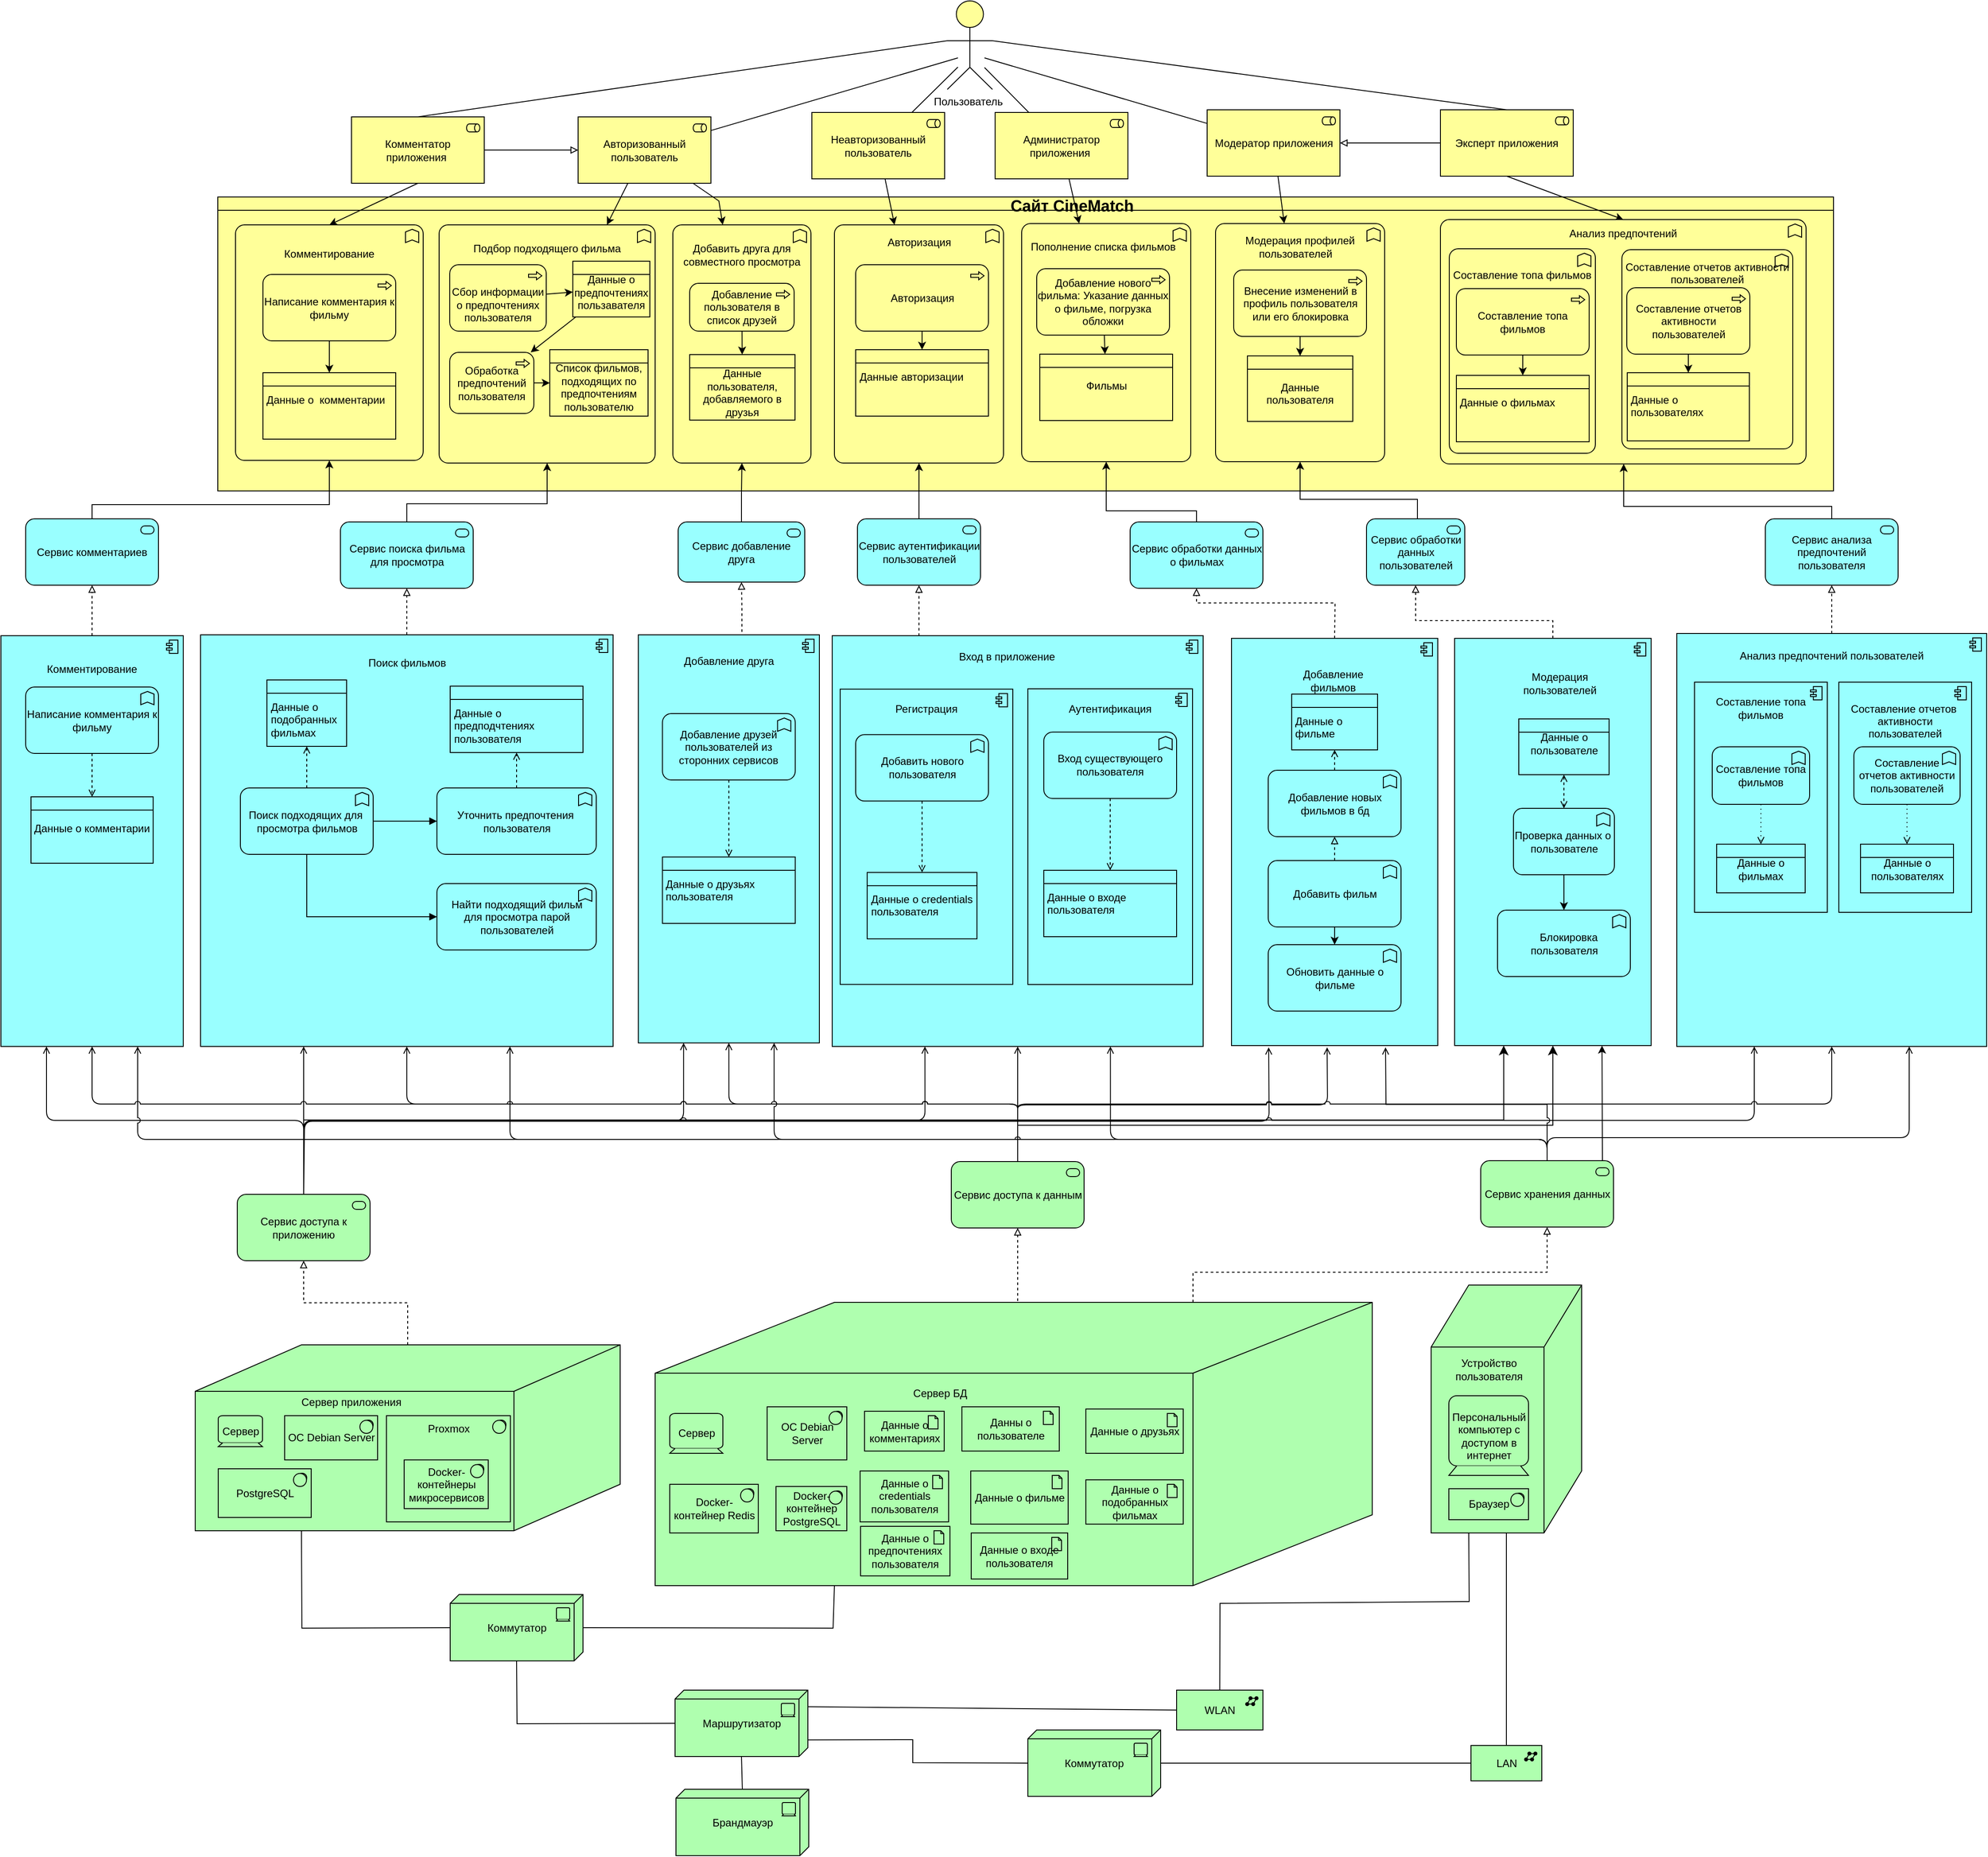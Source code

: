 <mxfile version="21.3.7" type="device">
  <diagram id="6I0OCvxSQrVGMHxT2VVA" name="Page-1">
    <mxGraphModel dx="2081" dy="1030" grid="1" gridSize="10" guides="1" tooltips="1" connect="1" arrows="1" fold="1" page="1" pageScale="1" pageWidth="850" pageHeight="1100" math="0" shadow="0">
      <root>
        <mxCell id="0" />
        <mxCell id="1" parent="0" />
        <mxCell id="2fcH4yExuOtMv_uIpckA-202" style="edgeStyle=orthogonalEdgeStyle;rounded=0;orthogonalLoop=1;jettySize=auto;html=1;exitX=0.5;exitY=0;exitDx=0;exitDy=0;exitPerimeter=0;entryX=0.5;entryY=1;entryDx=0;entryDy=0;entryPerimeter=0;dashed=1;endArrow=block;endFill=0;" parent="1" source="2fcH4yExuOtMv_uIpckA-257" target="2fcH4yExuOtMv_uIpckA-245" edge="1">
          <mxGeometry relative="1" as="geometry">
            <Array as="points">
              <mxPoint x="1883" y="770" />
              <mxPoint x="1728" y="770" />
            </Array>
            <mxPoint x="1694.0" y="786" as="sourcePoint" />
          </mxGeometry>
        </mxCell>
        <mxCell id="2fcH4yExuOtMv_uIpckA-203" style="edgeStyle=orthogonalEdgeStyle;rounded=0;orthogonalLoop=1;jettySize=auto;html=1;entryX=0.5;entryY=1;entryDx=0;entryDy=0;entryPerimeter=0;dashed=1;endArrow=block;endFill=0;exitX=0.5;exitY=0;exitDx=0;exitDy=0;exitPerimeter=0;" parent="1" source="2fcH4yExuOtMv_uIpckA-254" target="2fcH4yExuOtMv_uIpckA-247" edge="1">
          <mxGeometry relative="1" as="geometry">
            <Array as="points">
              <mxPoint x="1637" y="786" />
              <mxPoint x="1637" y="786" />
              <mxPoint x="1637" y="750" />
              <mxPoint x="1481" y="750" />
            </Array>
            <mxPoint x="1570" y="786" as="sourcePoint" />
          </mxGeometry>
        </mxCell>
        <mxCell id="2fcH4yExuOtMv_uIpckA-205" value="&lt;font style=&quot;font-size: 18px;&quot;&gt;&lt;b&gt;&amp;nbsp; &amp;nbsp; &amp;nbsp; &amp;nbsp; &amp;nbsp; &amp;nbsp; &amp;nbsp; &amp;nbsp; &amp;nbsp; &amp;nbsp; &amp;nbsp;Сайт CineMatch&lt;br&gt;&lt;br&gt;&lt;/b&gt;&lt;/font&gt;" style="html=1;outlineConnect=0;whiteSpace=wrap;fillColor=#ffff99;shape=mxgraph.archimate3.businessObject;overflow=fill;" parent="1" vertex="1">
          <mxGeometry x="375" y="291.5" width="1825" height="332" as="geometry" />
        </mxCell>
        <mxCell id="2fcH4yExuOtMv_uIpckA-206" value="Модератор приложения" style="html=1;outlineConnect=0;whiteSpace=wrap;fillColor=#ffff99;shape=mxgraph.archimate3.application;appType=role;archiType=square;" parent="1" vertex="1">
          <mxGeometry x="1492.5" y="193" width="150" height="75" as="geometry" />
        </mxCell>
        <mxCell id="2fcH4yExuOtMv_uIpckA-207" value="Администратор приложения&amp;nbsp;" style="html=1;outlineConnect=0;whiteSpace=wrap;fillColor=#ffff99;shape=mxgraph.archimate3.application;appType=role;archiType=square;" parent="1" vertex="1">
          <mxGeometry x="1253" y="196" width="150" height="75" as="geometry" />
        </mxCell>
        <mxCell id="2fcH4yExuOtMv_uIpckA-208" value="Неавторизованный пользователь" style="html=1;outlineConnect=0;whiteSpace=wrap;fillColor=#ffff99;shape=mxgraph.archimate3.application;appType=role;archiType=square;" parent="1" vertex="1">
          <mxGeometry x="1046" y="196" width="150" height="75" as="geometry" />
        </mxCell>
        <mxCell id="2fcH4yExuOtMv_uIpckA-209" value="Авторизованный пользователь" style="html=1;outlineConnect=0;whiteSpace=wrap;fillColor=#ffff99;shape=mxgraph.archimate3.application;appType=role;archiType=square;" parent="1" vertex="1">
          <mxGeometry x="782" y="201" width="150" height="75" as="geometry" />
        </mxCell>
        <mxCell id="2fcH4yExuOtMv_uIpckA-210" value="" style="endArrow=none;html=1;rounded=0;" parent="1" target="2fcH4yExuOtMv_uIpckA-209" edge="1">
          <mxGeometry width="50" height="50" relative="1" as="geometry">
            <mxPoint x="1211" y="134.411" as="sourcePoint" />
            <mxPoint x="1008" y="305" as="targetPoint" />
          </mxGeometry>
        </mxCell>
        <mxCell id="2fcH4yExuOtMv_uIpckA-211" value="" style="endArrow=none;html=1;rounded=0;" parent="1" target="2fcH4yExuOtMv_uIpckA-206" edge="1">
          <mxGeometry width="50" height="50" relative="1" as="geometry">
            <mxPoint x="1241" y="134.414" as="sourcePoint" />
            <mxPoint x="1008" y="305" as="targetPoint" />
          </mxGeometry>
        </mxCell>
        <mxCell id="2fcH4yExuOtMv_uIpckA-212" value="" style="endArrow=none;html=1;rounded=0;" parent="1" source="2fcH4yExuOtMv_uIpckA-207" edge="1">
          <mxGeometry width="50" height="50" relative="1" as="geometry">
            <mxPoint x="958" y="355" as="sourcePoint" />
            <mxPoint x="1241" y="145.221" as="targetPoint" />
          </mxGeometry>
        </mxCell>
        <mxCell id="2fcH4yExuOtMv_uIpckA-213" value="" style="endArrow=none;html=1;rounded=0;" parent="1" target="2fcH4yExuOtMv_uIpckA-208" edge="1">
          <mxGeometry width="50" height="50" relative="1" as="geometry">
            <mxPoint x="1211" y="144.786" as="sourcePoint" />
            <mxPoint x="1008" y="305" as="targetPoint" />
          </mxGeometry>
        </mxCell>
        <mxCell id="2fcH4yExuOtMv_uIpckA-214" value="Авторизация&lt;br&gt;&lt;br&gt;&lt;br&gt;&lt;br&gt;&lt;br&gt;&lt;br&gt;&lt;br&gt;&lt;br&gt;&lt;br&gt;&lt;br&gt;&lt;br&gt;&lt;br&gt;&lt;br&gt;&lt;br&gt;&lt;br&gt;&lt;br&gt;&lt;br&gt;" style="html=1;outlineConnect=0;whiteSpace=wrap;fillColor=#ffff99;shape=mxgraph.archimate3.application;appType=func;archiType=rounded;" parent="1" vertex="1">
          <mxGeometry x="1071.5" y="323" width="191" height="269" as="geometry" />
        </mxCell>
        <mxCell id="2fcH4yExuOtMv_uIpckA-215" value="Авторизация" style="html=1;outlineConnect=0;whiteSpace=wrap;fillColor=#ffff99;shape=mxgraph.archimate3.application;appType=proc;archiType=rounded;" parent="1" vertex="1">
          <mxGeometry x="1095.5" y="368" width="150" height="75" as="geometry" />
        </mxCell>
        <mxCell id="2fcH4yExuOtMv_uIpckA-216" value="&lt;table cellpadding=&quot;0&quot; cellspacing=&quot;0&quot; style=&quot;font-size:1em;width:100%;height:100%;&quot;&gt;&lt;tbody&gt;&lt;tr style=&quot;height:20px;&quot;&gt;&lt;td align=&quot;center&quot;&gt;&lt;/td&gt;&lt;/tr&gt;&lt;tr&gt;&lt;td align=&quot;left&quot; valign=&quot;top&quot; style=&quot;padding:4px;&quot;&gt;Данные авторизации&lt;/td&gt;&lt;/tr&gt;&lt;/tbody&gt;&lt;/table&gt;" style="html=1;outlineConnect=0;whiteSpace=wrap;fillColor=#ffff99;shape=mxgraph.archimate3.businessObject;overflow=fill;" parent="1" vertex="1">
          <mxGeometry x="1095.5" y="464" width="150" height="75" as="geometry" />
        </mxCell>
        <mxCell id="2fcH4yExuOtMv_uIpckA-217" value="" style="endArrow=classic;html=1;rounded=0;" parent="1" source="2fcH4yExuOtMv_uIpckA-215" target="2fcH4yExuOtMv_uIpckA-216" edge="1">
          <mxGeometry width="50" height="50" relative="1" as="geometry">
            <mxPoint x="908" y="556" as="sourcePoint" />
            <mxPoint x="958" y="506" as="targetPoint" />
          </mxGeometry>
        </mxCell>
        <mxCell id="2fcH4yExuOtMv_uIpckA-218" value="Подбор подходящего фильма&lt;br&gt;&lt;br&gt;&lt;br&gt;&lt;br&gt;&lt;br&gt;&lt;br&gt;&lt;br&gt;&lt;br&gt;&lt;br&gt;&lt;br&gt;&lt;br&gt;&lt;br&gt;&lt;br&gt;&lt;br&gt;&lt;br&gt;&lt;br&gt;" style="html=1;outlineConnect=0;whiteSpace=wrap;fillColor=#ffff99;shape=mxgraph.archimate3.application;appType=func;archiType=rounded;" parent="1" vertex="1">
          <mxGeometry x="625" y="323" width="244" height="269" as="geometry" />
        </mxCell>
        <mxCell id="2fcH4yExuOtMv_uIpckA-219" value="&lt;br&gt;Сбор информации о предпочтениях пользователя" style="html=1;outlineConnect=0;whiteSpace=wrap;fillColor=#ffff99;shape=mxgraph.archimate3.application;appType=proc;archiType=rounded;" parent="1" vertex="1">
          <mxGeometry x="637" y="368" width="109" height="75" as="geometry" />
        </mxCell>
        <mxCell id="2fcH4yExuOtMv_uIpckA-220" value="&lt;br&gt;Данные о предпочтениях пользавателя" style="html=1;outlineConnect=0;whiteSpace=wrap;fillColor=#ffff99;shape=mxgraph.archimate3.businessObject;overflow=fill;" parent="1" vertex="1">
          <mxGeometry x="776" y="364" width="87" height="63" as="geometry" />
        </mxCell>
        <mxCell id="2fcH4yExuOtMv_uIpckA-221" value="" style="endArrow=classic;html=1;rounded=0;" parent="1" source="2fcH4yExuOtMv_uIpckA-219" target="2fcH4yExuOtMv_uIpckA-220" edge="1">
          <mxGeometry width="50" height="50" relative="1" as="geometry">
            <mxPoint x="1026" y="369" as="sourcePoint" />
            <mxPoint x="1076" y="319" as="targetPoint" />
          </mxGeometry>
        </mxCell>
        <mxCell id="2fcH4yExuOtMv_uIpckA-222" value="Обработка предпочтений пользователя" style="html=1;outlineConnect=0;whiteSpace=wrap;fillColor=#ffff99;shape=mxgraph.archimate3.application;appType=proc;archiType=rounded;" parent="1" vertex="1">
          <mxGeometry x="637" y="467" width="95" height="69" as="geometry" />
        </mxCell>
        <mxCell id="2fcH4yExuOtMv_uIpckA-223" value="" style="endArrow=classic;html=1;rounded=0;" parent="1" source="2fcH4yExuOtMv_uIpckA-220" target="2fcH4yExuOtMv_uIpckA-222" edge="1">
          <mxGeometry width="50" height="50" relative="1" as="geometry">
            <mxPoint x="1026" y="369" as="sourcePoint" />
            <mxPoint x="1076" y="319" as="targetPoint" />
          </mxGeometry>
        </mxCell>
        <mxCell id="2fcH4yExuOtMv_uIpckA-224" value="&lt;br&gt;Список фильмов, подходящих по предпочтениям пользователю" style="html=1;outlineConnect=0;whiteSpace=wrap;fillColor=#ffff99;shape=mxgraph.archimate3.businessObject;overflow=fill;" parent="1" vertex="1">
          <mxGeometry x="750" y="464" width="111" height="75" as="geometry" />
        </mxCell>
        <mxCell id="2fcH4yExuOtMv_uIpckA-225" value="" style="endArrow=classic;html=1;rounded=0;" parent="1" source="2fcH4yExuOtMv_uIpckA-222" target="2fcH4yExuOtMv_uIpckA-224" edge="1">
          <mxGeometry width="50" height="50" relative="1" as="geometry">
            <mxPoint x="1026" y="438" as="sourcePoint" />
            <mxPoint x="1076" y="388" as="targetPoint" />
          </mxGeometry>
        </mxCell>
        <mxCell id="2fcH4yExuOtMv_uIpckA-226" value="Добавить друга для совместного просмотра&lt;br&gt;&lt;br&gt;&lt;br&gt;&lt;br&gt;&lt;br&gt;&lt;br&gt;&lt;br&gt;&lt;br&gt;&lt;br&gt;&lt;br&gt;&lt;br&gt;&lt;br&gt;&lt;br&gt;&lt;br&gt;&lt;br&gt;" style="html=1;outlineConnect=0;whiteSpace=wrap;fillColor=#ffff99;shape=mxgraph.archimate3.application;appType=func;archiType=rounded;" parent="1" vertex="1">
          <mxGeometry x="889" y="323" width="156" height="269" as="geometry" />
        </mxCell>
        <mxCell id="2fcH4yExuOtMv_uIpckA-227" value="Добавление пользователя в список друзей" style="html=1;outlineConnect=0;whiteSpace=wrap;fillColor=#ffff99;shape=mxgraph.archimate3.application;appType=proc;archiType=rounded;" parent="1" vertex="1">
          <mxGeometry x="908" y="389" width="118" height="54" as="geometry" />
        </mxCell>
        <mxCell id="2fcH4yExuOtMv_uIpckA-228" value="&lt;br&gt;Данные пользователя, добавляемого в друзья" style="html=1;outlineConnect=0;whiteSpace=wrap;fillColor=#ffff99;shape=mxgraph.archimate3.businessObject;overflow=fill;" parent="1" vertex="1">
          <mxGeometry x="908" y="469.5" width="119" height="74" as="geometry" />
        </mxCell>
        <mxCell id="2fcH4yExuOtMv_uIpckA-229" value="" style="endArrow=classic;html=1;rounded=0;" parent="1" source="2fcH4yExuOtMv_uIpckA-227" target="2fcH4yExuOtMv_uIpckA-228" edge="1">
          <mxGeometry width="50" height="50" relative="1" as="geometry">
            <mxPoint x="789" y="437.5" as="sourcePoint" />
            <mxPoint x="738" y="476.5" as="targetPoint" />
          </mxGeometry>
        </mxCell>
        <mxCell id="2fcH4yExuOtMv_uIpckA-230" value="Пополнение списка фильмов&amp;nbsp;&amp;nbsp;&lt;br&gt;&lt;br&gt;&lt;br&gt;&lt;br&gt;&lt;br&gt;&lt;br&gt;&lt;br&gt;&lt;br&gt;&lt;br&gt;&lt;br&gt;&lt;br&gt;&lt;br&gt;&lt;br&gt;&lt;br&gt;&lt;br&gt;&lt;br&gt;" style="html=1;outlineConnect=0;whiteSpace=wrap;fillColor=#ffff99;shape=mxgraph.archimate3.application;appType=func;archiType=rounded;" parent="1" vertex="1">
          <mxGeometry x="1283" y="321.5" width="191" height="269" as="geometry" />
        </mxCell>
        <mxCell id="2fcH4yExuOtMv_uIpckA-231" value="Добавление нового фильма: Указание данных о фильме, погрузка обложки" style="html=1;outlineConnect=0;whiteSpace=wrap;fillColor=#ffff99;shape=mxgraph.archimate3.application;appType=proc;archiType=rounded;" parent="1" vertex="1">
          <mxGeometry x="1300" y="372.5" width="150" height="75" as="geometry" />
        </mxCell>
        <mxCell id="2fcH4yExuOtMv_uIpckA-232" value="&lt;br&gt;&lt;br&gt;Фильмы" style="html=1;outlineConnect=0;whiteSpace=wrap;fillColor=#ffff99;shape=mxgraph.archimate3.businessObject;overflow=fill;" parent="1" vertex="1">
          <mxGeometry x="1303.5" y="469" width="150" height="75" as="geometry" />
        </mxCell>
        <mxCell id="2fcH4yExuOtMv_uIpckA-233" value="" style="endArrow=classic;html=1;rounded=0;" parent="1" source="2fcH4yExuOtMv_uIpckA-231" target="2fcH4yExuOtMv_uIpckA-232" edge="1">
          <mxGeometry width="50" height="50" relative="1" as="geometry">
            <mxPoint x="1926" y="262.5" as="sourcePoint" />
            <mxPoint x="1976" y="212.5" as="targetPoint" />
          </mxGeometry>
        </mxCell>
        <mxCell id="2fcH4yExuOtMv_uIpckA-234" value="Модерация профилей пользователей&amp;nbsp; &amp;nbsp;&lt;br&gt;&lt;br&gt;&lt;br&gt;&lt;br&gt;&lt;br&gt;&lt;br&gt;&lt;br&gt;&lt;br&gt;&lt;br&gt;&lt;br&gt;&lt;br&gt;&lt;br&gt;&lt;br&gt;&amp;nbsp; &amp;nbsp;&amp;nbsp;&lt;br&gt;&lt;br&gt;&lt;br&gt;" style="html=1;outlineConnect=0;whiteSpace=wrap;fillColor=#ffff99;shape=mxgraph.archimate3.application;appType=func;archiType=rounded;" parent="1" vertex="1">
          <mxGeometry x="1502" y="321.5" width="191" height="269" as="geometry" />
        </mxCell>
        <mxCell id="2fcH4yExuOtMv_uIpckA-235" value="Внесение изменений в профиль пользователя или его блокировка" style="html=1;outlineConnect=0;whiteSpace=wrap;fillColor=#ffff99;shape=mxgraph.archimate3.application;appType=proc;archiType=rounded;" parent="1" vertex="1">
          <mxGeometry x="1522.5" y="374" width="150" height="75" as="geometry" />
        </mxCell>
        <mxCell id="2fcH4yExuOtMv_uIpckA-236" value="&lt;br&gt;&lt;br&gt;Данные пользователя" style="html=1;outlineConnect=0;whiteSpace=wrap;fillColor=#ffff99;shape=mxgraph.archimate3.businessObject;overflow=fill;" parent="1" vertex="1">
          <mxGeometry x="1538" y="471" width="119" height="74" as="geometry" />
        </mxCell>
        <mxCell id="2fcH4yExuOtMv_uIpckA-237" value="" style="endArrow=classic;html=1;rounded=0;" parent="1" source="2fcH4yExuOtMv_uIpckA-235" target="2fcH4yExuOtMv_uIpckA-236" edge="1">
          <mxGeometry width="50" height="50" relative="1" as="geometry">
            <mxPoint x="1517" y="194" as="sourcePoint" />
            <mxPoint x="1567" y="144" as="targetPoint" />
          </mxGeometry>
        </mxCell>
        <mxCell id="2fcH4yExuOtMv_uIpckA-238" value="" style="endArrow=classic;html=1;rounded=0;" parent="1" source="2fcH4yExuOtMv_uIpckA-207" target="2fcH4yExuOtMv_uIpckA-230" edge="1">
          <mxGeometry width="50" height="50" relative="1" as="geometry">
            <mxPoint x="1403" y="295" as="sourcePoint" />
            <mxPoint x="1453" y="245" as="targetPoint" />
          </mxGeometry>
        </mxCell>
        <mxCell id="2fcH4yExuOtMv_uIpckA-239" value="" style="endArrow=classic;html=1;rounded=0;" parent="1" source="2fcH4yExuOtMv_uIpckA-208" target="2fcH4yExuOtMv_uIpckA-214" edge="1">
          <mxGeometry width="50" height="50" relative="1" as="geometry">
            <mxPoint x="1403" y="295" as="sourcePoint" />
            <mxPoint x="1453" y="245" as="targetPoint" />
          </mxGeometry>
        </mxCell>
        <mxCell id="2fcH4yExuOtMv_uIpckA-240" value="" style="endArrow=classic;html=1;rounded=0;" parent="1" source="2fcH4yExuOtMv_uIpckA-209" target="2fcH4yExuOtMv_uIpckA-226" edge="1">
          <mxGeometry width="50" height="50" relative="1" as="geometry">
            <mxPoint x="1403" y="295" as="sourcePoint" />
            <mxPoint x="1453" y="245" as="targetPoint" />
            <Array as="points">
              <mxPoint x="941" y="296" />
            </Array>
          </mxGeometry>
        </mxCell>
        <mxCell id="2fcH4yExuOtMv_uIpckA-241" value="" style="endArrow=classic;html=1;rounded=0;" parent="1" source="2fcH4yExuOtMv_uIpckA-209" target="2fcH4yExuOtMv_uIpckA-218" edge="1">
          <mxGeometry width="50" height="50" relative="1" as="geometry">
            <mxPoint x="1403" y="295" as="sourcePoint" />
            <mxPoint x="1453" y="245" as="targetPoint" />
          </mxGeometry>
        </mxCell>
        <mxCell id="2fcH4yExuOtMv_uIpckA-242" value="" style="endArrow=classic;html=1;rounded=0;" parent="1" source="2fcH4yExuOtMv_uIpckA-206" target="2fcH4yExuOtMv_uIpckA-234" edge="1">
          <mxGeometry width="50" height="50" relative="1" as="geometry">
            <mxPoint x="1403" y="295" as="sourcePoint" />
            <mxPoint x="1453" y="245" as="targetPoint" />
          </mxGeometry>
        </mxCell>
        <mxCell id="2fcH4yExuOtMv_uIpckA-243" value="Пользователь&amp;nbsp; &amp;nbsp; &amp;nbsp; &amp;nbsp; &amp;nbsp;" style="html=1;outlineConnect=0;whiteSpace=wrap;fillColor=#ffff99;verticalLabelPosition=bottom;verticalAlign=top;align=center;shape=mxgraph.archimate3.actor;" parent="1" vertex="1">
          <mxGeometry x="1199" y="70" width="51" height="100" as="geometry" />
        </mxCell>
        <mxCell id="2fcH4yExuOtMv_uIpckA-244" style="edgeStyle=orthogonalEdgeStyle;rounded=0;orthogonalLoop=1;jettySize=auto;html=1;exitX=0.5;exitY=0;exitDx=0;exitDy=0;exitPerimeter=0;entryX=0.5;entryY=1;entryDx=0;entryDy=0;entryPerimeter=0;" parent="1" source="2fcH4yExuOtMv_uIpckA-245" target="2fcH4yExuOtMv_uIpckA-234" edge="1">
          <mxGeometry relative="1" as="geometry">
            <Array as="points">
              <mxPoint x="1730" y="655" />
              <mxPoint x="1730" y="633" />
              <mxPoint x="1598" y="633" />
            </Array>
          </mxGeometry>
        </mxCell>
        <mxCell id="2fcH4yExuOtMv_uIpckA-245" value="Сервис обработки данных пользователей" style="html=1;outlineConnect=0;whiteSpace=wrap;fillColor=#99ffff;shape=mxgraph.archimate3.application;appType=serv;archiType=rounded" parent="1" vertex="1">
          <mxGeometry x="1672.5" y="655" width="111" height="75" as="geometry" />
        </mxCell>
        <mxCell id="2fcH4yExuOtMv_uIpckA-246" style="edgeStyle=orthogonalEdgeStyle;rounded=0;orthogonalLoop=1;jettySize=auto;html=1;exitX=0.5;exitY=0;exitDx=0;exitDy=0;exitPerimeter=0;entryX=0.5;entryY=1;entryDx=0;entryDy=0;entryPerimeter=0;" parent="1" source="2fcH4yExuOtMv_uIpckA-247" target="2fcH4yExuOtMv_uIpckA-230" edge="1">
          <mxGeometry relative="1" as="geometry">
            <Array as="points">
              <mxPoint x="1481" y="646" />
              <mxPoint x="1379" y="646" />
            </Array>
          </mxGeometry>
        </mxCell>
        <mxCell id="2fcH4yExuOtMv_uIpckA-247" value="Сервис обработки данных о фильмах" style="html=1;outlineConnect=0;whiteSpace=wrap;fillColor=#99ffff;shape=mxgraph.archimate3.application;appType=serv;archiType=rounded" parent="1" vertex="1">
          <mxGeometry x="1405.5" y="658.5" width="150" height="75" as="geometry" />
        </mxCell>
        <mxCell id="2fcH4yExuOtMv_uIpckA-248" style="edgeStyle=orthogonalEdgeStyle;rounded=0;orthogonalLoop=1;jettySize=auto;html=1;exitX=0.5;exitY=0;exitDx=0;exitDy=0;exitPerimeter=0;entryX=0.5;entryY=1;entryDx=0;entryDy=0;entryPerimeter=0;" parent="1" source="2fcH4yExuOtMv_uIpckA-249" target="2fcH4yExuOtMv_uIpckA-226" edge="1">
          <mxGeometry relative="1" as="geometry" />
        </mxCell>
        <mxCell id="2fcH4yExuOtMv_uIpckA-249" value="Сервис добавление друга" style="html=1;outlineConnect=0;whiteSpace=wrap;fillColor=#99ffff;shape=mxgraph.archimate3.application;appType=serv;archiType=rounded" parent="1" vertex="1">
          <mxGeometry x="895" y="658.5" width="143" height="68" as="geometry" />
        </mxCell>
        <mxCell id="2fcH4yExuOtMv_uIpckA-250" style="edgeStyle=orthogonalEdgeStyle;rounded=0;orthogonalLoop=1;jettySize=auto;html=1;exitX=0.5;exitY=0;exitDx=0;exitDy=0;exitPerimeter=0;entryX=0.5;entryY=1;entryDx=0;entryDy=0;entryPerimeter=0;" parent="1" source="2fcH4yExuOtMv_uIpckA-251" target="2fcH4yExuOtMv_uIpckA-214" edge="1">
          <mxGeometry relative="1" as="geometry" />
        </mxCell>
        <mxCell id="2fcH4yExuOtMv_uIpckA-251" value="Сервис аутентификации пользователей" style="html=1;outlineConnect=0;whiteSpace=wrap;fillColor=#99ffff;shape=mxgraph.archimate3.application;appType=serv;archiType=rounded" parent="1" vertex="1">
          <mxGeometry x="1097.5" y="655" width="139" height="75" as="geometry" />
        </mxCell>
        <mxCell id="2fcH4yExuOtMv_uIpckA-252" style="edgeStyle=orthogonalEdgeStyle;rounded=0;orthogonalLoop=1;jettySize=auto;html=1;exitX=0.5;exitY=0;exitDx=0;exitDy=0;exitPerimeter=0;entryX=0.5;entryY=1;entryDx=0;entryDy=0;entryPerimeter=0;" parent="1" source="2fcH4yExuOtMv_uIpckA-253" target="2fcH4yExuOtMv_uIpckA-218" edge="1">
          <mxGeometry relative="1" as="geometry">
            <Array as="points">
              <mxPoint x="588" y="638" />
              <mxPoint x="747" y="638" />
            </Array>
          </mxGeometry>
        </mxCell>
        <mxCell id="2fcH4yExuOtMv_uIpckA-253" value="Сервис поиска фильма для просмотра" style="html=1;outlineConnect=0;whiteSpace=wrap;fillColor=#99ffff;shape=mxgraph.archimate3.application;appType=serv;archiType=rounded" parent="1" vertex="1">
          <mxGeometry x="513.5" y="658.5" width="150" height="75" as="geometry" />
        </mxCell>
        <mxCell id="2fcH4yExuOtMv_uIpckA-254" value="" style="html=1;outlineConnect=0;whiteSpace=wrap;fillColor=#99ffff;shape=mxgraph.archimate3.application;appType=comp;archiType=square;" parent="1" vertex="1">
          <mxGeometry x="1520" y="790" width="233" height="460" as="geometry" />
        </mxCell>
        <mxCell id="2fcH4yExuOtMv_uIpckA-255" value="Добавление новых фильмов в бд" style="html=1;outlineConnect=0;whiteSpace=wrap;fillColor=#99ffff;shape=mxgraph.archimate3.application;appType=func;archiType=rounded;" parent="1" vertex="1">
          <mxGeometry x="1561.5" y="939" width="150" height="75" as="geometry" />
        </mxCell>
        <mxCell id="2fcH4yExuOtMv_uIpckA-256" value="&lt;table cellpadding=&quot;0&quot; cellspacing=&quot;0&quot; style=&quot;font-size:1em;width:100%;height:100%;&quot;&gt;&lt;tbody&gt;&lt;tr style=&quot;height:20px;&quot;&gt;&lt;td align=&quot;center&quot;&gt;&lt;/td&gt;&lt;/tr&gt;&lt;tr&gt;&lt;td align=&quot;left&quot; valign=&quot;top&quot; style=&quot;padding:4px;&quot;&gt;Данные о фильме&lt;/td&gt;&lt;/tr&gt;&lt;/tbody&gt;&lt;/table&gt;" style="html=1;outlineConnect=0;whiteSpace=wrap;fillColor=#99ffff;shape=mxgraph.archimate3.businessObject;overflow=fill" parent="1" vertex="1">
          <mxGeometry x="1588" y="853" width="97" height="63" as="geometry" />
        </mxCell>
        <mxCell id="2fcH4yExuOtMv_uIpckA-257" value="" style="html=1;outlineConnect=0;whiteSpace=wrap;fillColor=#99ffff;shape=mxgraph.archimate3.application;appType=comp;archiType=square;" parent="1" vertex="1">
          <mxGeometry x="1772" y="790" width="222" height="460" as="geometry" />
        </mxCell>
        <mxCell id="2fcH4yExuOtMv_uIpckA-258" value="Добавить фильм" style="html=1;outlineConnect=0;whiteSpace=wrap;fillColor=#99ffff;shape=mxgraph.archimate3.application;appType=func;archiType=rounded;" parent="1" vertex="1">
          <mxGeometry x="1561.5" y="1041" width="150" height="75" as="geometry" />
        </mxCell>
        <mxCell id="2fcH4yExuOtMv_uIpckA-259" value="Обновить данные о фильме" style="html=1;outlineConnect=0;whiteSpace=wrap;fillColor=#99ffff;shape=mxgraph.archimate3.application;appType=func;archiType=rounded;" parent="1" vertex="1">
          <mxGeometry x="1561.5" y="1136" width="150" height="75" as="geometry" />
        </mxCell>
        <mxCell id="2fcH4yExuOtMv_uIpckA-260" value="&amp;nbsp; &amp;nbsp;Блокировка пользователя" style="html=1;outlineConnect=0;whiteSpace=wrap;fillColor=#99ffff;shape=mxgraph.archimate3.application;appType=func;archiType=rounded;" parent="1" vertex="1">
          <mxGeometry x="1820.5" y="1097" width="150" height="75" as="geometry" />
        </mxCell>
        <mxCell id="2fcH4yExuOtMv_uIpckA-261" value="Проверка данных о&amp;nbsp; пользователе" style="html=1;outlineConnect=0;whiteSpace=wrap;fillColor=#99ffff;shape=mxgraph.archimate3.application;appType=func;archiType=rounded;" parent="1" vertex="1">
          <mxGeometry x="1838.5" y="982" width="114" height="75" as="geometry" />
        </mxCell>
        <mxCell id="2fcH4yExuOtMv_uIpckA-262" value="&lt;br&gt;Данные о пользователе" style="html=1;outlineConnect=0;whiteSpace=wrap;fillColor=#99ffff;shape=mxgraph.archimate3.businessObject;overflow=fill" parent="1" vertex="1">
          <mxGeometry x="1844.5" y="881" width="102" height="63" as="geometry" />
        </mxCell>
        <mxCell id="2fcH4yExuOtMv_uIpckA-263" style="edgeStyle=orthogonalEdgeStyle;rounded=0;orthogonalLoop=1;jettySize=auto;html=1;exitX=0.5;exitY=1;exitDx=0;exitDy=0;exitPerimeter=0;entryX=0.5;entryY=0;entryDx=0;entryDy=0;entryPerimeter=0;" parent="1" source="2fcH4yExuOtMv_uIpckA-261" target="2fcH4yExuOtMv_uIpckA-260" edge="1">
          <mxGeometry relative="1" as="geometry" />
        </mxCell>
        <mxCell id="2fcH4yExuOtMv_uIpckA-264" style="edgeStyle=orthogonalEdgeStyle;rounded=0;orthogonalLoop=1;jettySize=auto;html=1;exitX=0.5;exitY=0;exitDx=0;exitDy=0;exitPerimeter=0;entryX=0.5;entryY=1;entryDx=0;entryDy=0;entryPerimeter=0;dashed=1;endArrow=open;endFill=0;startArrow=open;startFill=0;" parent="1" source="2fcH4yExuOtMv_uIpckA-261" target="2fcH4yExuOtMv_uIpckA-262" edge="1">
          <mxGeometry relative="1" as="geometry" />
        </mxCell>
        <mxCell id="2fcH4yExuOtMv_uIpckA-265" style="edgeStyle=orthogonalEdgeStyle;rounded=0;orthogonalLoop=1;jettySize=auto;html=1;" parent="1" source="2fcH4yExuOtMv_uIpckA-258" target="2fcH4yExuOtMv_uIpckA-259" edge="1">
          <mxGeometry relative="1" as="geometry" />
        </mxCell>
        <mxCell id="2fcH4yExuOtMv_uIpckA-266" style="edgeStyle=orthogonalEdgeStyle;rounded=0;orthogonalLoop=1;jettySize=auto;html=1;exitX=0.5;exitY=0;exitDx=0;exitDy=0;exitPerimeter=0;entryX=0.5;entryY=1;entryDx=0;entryDy=0;entryPerimeter=0;dashed=1;endArrow=block;endFill=0;" parent="1" source="2fcH4yExuOtMv_uIpckA-258" target="2fcH4yExuOtMv_uIpckA-255" edge="1">
          <mxGeometry relative="1" as="geometry" />
        </mxCell>
        <mxCell id="2fcH4yExuOtMv_uIpckA-267" style="edgeStyle=orthogonalEdgeStyle;rounded=0;orthogonalLoop=1;jettySize=auto;html=1;exitX=0.5;exitY=0;exitDx=0;exitDy=0;exitPerimeter=0;entryX=0.5;entryY=1;entryDx=0;entryDy=0;entryPerimeter=0;dashed=1;endArrow=open;endFill=0;" parent="1" source="2fcH4yExuOtMv_uIpckA-255" target="2fcH4yExuOtMv_uIpckA-256" edge="1">
          <mxGeometry relative="1" as="geometry" />
        </mxCell>
        <mxCell id="2fcH4yExuOtMv_uIpckA-268" value="Модерация пользователей" style="text;html=1;strokeColor=none;fillColor=none;align=center;verticalAlign=middle;whiteSpace=wrap;rounded=0;" parent="1" vertex="1">
          <mxGeometry x="1861" y="826" width="60" height="30" as="geometry" />
        </mxCell>
        <mxCell id="2fcH4yExuOtMv_uIpckA-269" value="Добавление фильмов" style="text;html=1;strokeColor=none;fillColor=none;align=center;verticalAlign=middle;whiteSpace=wrap;rounded=0;" parent="1" vertex="1">
          <mxGeometry x="1604.5" y="823" width="60" height="30" as="geometry" />
        </mxCell>
        <mxCell id="2fcH4yExuOtMv_uIpckA-271" value="" style="html=1;outlineConnect=0;whiteSpace=wrap;fillColor=#AFFFAF;shape=mxgraph.archimate3.node;" parent="1" vertex="1">
          <mxGeometry x="349.5" y="1588" width="480" height="210" as="geometry" />
        </mxCell>
        <mxCell id="2fcH4yExuOtMv_uIpckA-272" style="edgeStyle=orthogonalEdgeStyle;rounded=1;orthogonalLoop=1;jettySize=auto;html=1;exitX=0.5;exitY=0;exitDx=0;exitDy=0;exitPerimeter=0;entryX=0.25;entryY=1;entryDx=0;entryDy=0;entryPerimeter=0;endArrow=open;endFill=0;" parent="1" source="2fcH4yExuOtMv_uIpckA-278" target="2fcH4yExuOtMv_uIpckA-345" edge="1">
          <mxGeometry relative="1" as="geometry" />
        </mxCell>
        <mxCell id="2fcH4yExuOtMv_uIpckA-273" style="edgeStyle=orthogonalEdgeStyle;rounded=1;orthogonalLoop=1;jettySize=auto;html=1;exitX=0.5;exitY=0;exitDx=0;exitDy=0;exitPerimeter=0;entryX=0.25;entryY=1;entryDx=0;entryDy=0;entryPerimeter=0;jumpStyle=arc;endArrow=open;endFill=0;" parent="1" source="2fcH4yExuOtMv_uIpckA-278" target="2fcH4yExuOtMv_uIpckA-377" edge="1">
          <mxGeometry relative="1" as="geometry">
            <Array as="points">
              <mxPoint x="473" y="1335" />
              <mxPoint x="901" y="1335" />
            </Array>
          </mxGeometry>
        </mxCell>
        <mxCell id="2fcH4yExuOtMv_uIpckA-274" style="edgeStyle=orthogonalEdgeStyle;rounded=1;orthogonalLoop=1;jettySize=auto;html=1;exitX=0.5;exitY=0;exitDx=0;exitDy=0;exitPerimeter=0;entryX=0.25;entryY=1;entryDx=0;entryDy=0;entryPerimeter=0;jumpStyle=arc;endArrow=open;endFill=0;" parent="1" source="2fcH4yExuOtMv_uIpckA-278" target="2fcH4yExuOtMv_uIpckA-375" edge="1">
          <mxGeometry relative="1" as="geometry" />
        </mxCell>
        <mxCell id="2fcH4yExuOtMv_uIpckA-275" style="edgeStyle=orthogonalEdgeStyle;rounded=0;orthogonalLoop=1;jettySize=auto;html=1;exitX=0.5;exitY=0;exitDx=0;exitDy=0;exitPerimeter=0;entryX=0.25;entryY=1;entryDx=0;entryDy=0;entryPerimeter=0;endArrow=open;endFill=0;" parent="1" source="2fcH4yExuOtMv_uIpckA-278" target="2fcH4yExuOtMv_uIpckA-387" edge="1">
          <mxGeometry relative="1" as="geometry" />
        </mxCell>
        <mxCell id="2fcH4yExuOtMv_uIpckA-276" style="edgeStyle=orthogonalEdgeStyle;rounded=1;orthogonalLoop=1;jettySize=auto;html=1;exitX=0.5;exitY=0;exitDx=0;exitDy=0;exitPerimeter=0;entryX=0.25;entryY=1;entryDx=0;entryDy=0;entryPerimeter=0;jumpStyle=arc;endArrow=open;endFill=0;" parent="1" source="2fcH4yExuOtMv_uIpckA-278" edge="1">
          <mxGeometry relative="1" as="geometry">
            <mxPoint x="1562" y="1252" as="targetPoint" />
          </mxGeometry>
        </mxCell>
        <mxCell id="2fcH4yExuOtMv_uIpckA-277" style="edgeStyle=orthogonalEdgeStyle;rounded=1;orthogonalLoop=1;jettySize=auto;html=1;exitX=0.5;exitY=0;exitDx=0;exitDy=0;exitPerimeter=0;entryX=0.25;entryY=1;entryDx=0;entryDy=0;entryPerimeter=0;jumpStyle=arc;endArrow=open;endFill=0;" parent="1" source="2fcH4yExuOtMv_uIpckA-278" target="2fcH4yExuOtMv_uIpckA-353" edge="1">
          <mxGeometry relative="1" as="geometry" />
        </mxCell>
        <mxCell id="2fcH4yExuOtMv_uIpckA-278" value="Сервис доступа к приложению" style="html=1;outlineConnect=0;whiteSpace=wrap;fillColor=#AFFFAF;shape=mxgraph.archimate3.application;appType=serv;archiType=rounded" parent="1" vertex="1">
          <mxGeometry x="397" y="1418" width="150" height="75" as="geometry" />
        </mxCell>
        <mxCell id="2fcH4yExuOtMv_uIpckA-279" style="edgeStyle=orthogonalEdgeStyle;rounded=1;orthogonalLoop=1;jettySize=auto;html=1;exitX=0.5;exitY=0;exitDx=0;exitDy=0;exitPerimeter=0;entryX=0.5;entryY=1;entryDx=0;entryDy=0;entryPerimeter=0;jumpStyle=arc;endArrow=open;endFill=0;" parent="1" source="2fcH4yExuOtMv_uIpckA-284" target="2fcH4yExuOtMv_uIpckA-387" edge="1">
          <mxGeometry relative="1" as="geometry" />
        </mxCell>
        <mxCell id="2fcH4yExuOtMv_uIpckA-280" style="edgeStyle=orthogonalEdgeStyle;rounded=1;orthogonalLoop=1;jettySize=auto;html=1;exitX=0.5;exitY=0;exitDx=0;exitDy=0;exitPerimeter=0;entryX=0.5;entryY=1;entryDx=0;entryDy=0;entryPerimeter=0;jumpStyle=arc;endArrow=open;endFill=0;" parent="1" source="2fcH4yExuOtMv_uIpckA-284" target="2fcH4yExuOtMv_uIpckA-377" edge="1">
          <mxGeometry relative="1" as="geometry">
            <Array as="points">
              <mxPoint x="1278" y="1316" />
              <mxPoint x="952" y="1316" />
            </Array>
          </mxGeometry>
        </mxCell>
        <mxCell id="2fcH4yExuOtMv_uIpckA-281" style="edgeStyle=orthogonalEdgeStyle;rounded=1;orthogonalLoop=1;jettySize=auto;html=1;exitX=0.5;exitY=0;exitDx=0;exitDy=0;exitPerimeter=0;entryX=0.5;entryY=1;entryDx=0;entryDy=0;entryPerimeter=0;jumpStyle=arc;endArrow=open;endFill=0;" parent="1" source="2fcH4yExuOtMv_uIpckA-284" edge="1">
          <mxGeometry relative="1" as="geometry">
            <mxPoint x="1628" y="1252" as="targetPoint" />
          </mxGeometry>
        </mxCell>
        <mxCell id="2fcH4yExuOtMv_uIpckA-282" style="edgeStyle=orthogonalEdgeStyle;rounded=1;orthogonalLoop=1;jettySize=auto;html=1;exitX=0.5;exitY=0;exitDx=0;exitDy=0;exitPerimeter=0;entryX=0.5;entryY=1;entryDx=0;entryDy=0;entryPerimeter=0;jumpStyle=arc;endArrow=open;endFill=0;" parent="1" source="2fcH4yExuOtMv_uIpckA-284" target="2fcH4yExuOtMv_uIpckA-353" edge="1">
          <mxGeometry relative="1" as="geometry" />
        </mxCell>
        <mxCell id="2fcH4yExuOtMv_uIpckA-283" style="edgeStyle=orthogonalEdgeStyle;rounded=0;orthogonalLoop=1;jettySize=auto;html=1;exitX=0.5;exitY=0;exitDx=0;exitDy=0;exitPerimeter=0;entryX=0.5;entryY=1;entryDx=0;entryDy=0;entryPerimeter=0;endArrow=open;endFill=0;" parent="1" source="2fcH4yExuOtMv_uIpckA-284" target="2fcH4yExuOtMv_uIpckA-375" edge="1">
          <mxGeometry relative="1" as="geometry" />
        </mxCell>
        <mxCell id="2fcH4yExuOtMv_uIpckA-284" value="Сервис доступа к данным" style="html=1;outlineConnect=0;whiteSpace=wrap;fillColor=#AFFFAF;shape=mxgraph.archimate3.application;appType=serv;archiType=rounded" parent="1" vertex="1">
          <mxGeometry x="1203.5" y="1381" width="150" height="75" as="geometry" />
        </mxCell>
        <mxCell id="2fcH4yExuOtMv_uIpckA-285" style="edgeStyle=orthogonalEdgeStyle;rounded=0;orthogonalLoop=1;jettySize=auto;html=1;exitX=0.5;exitY=0;exitDx=0;exitDy=0;exitPerimeter=0;entryX=0.75;entryY=1;entryDx=0;entryDy=0;entryPerimeter=0;jumpStyle=arc;endArrow=open;endFill=0;" parent="1" source="2fcH4yExuOtMv_uIpckA-291" edge="1">
          <mxGeometry relative="1" as="geometry">
            <mxPoint x="1694.0" y="1252" as="targetPoint" />
          </mxGeometry>
        </mxCell>
        <mxCell id="2fcH4yExuOtMv_uIpckA-286" style="edgeStyle=orthogonalEdgeStyle;rounded=1;orthogonalLoop=1;jettySize=auto;html=1;exitX=0.5;exitY=0;exitDx=0;exitDy=0;exitPerimeter=0;entryX=0.75;entryY=1;entryDx=0;entryDy=0;entryPerimeter=0;endArrow=open;endFill=0;" parent="1" source="2fcH4yExuOtMv_uIpckA-291" target="2fcH4yExuOtMv_uIpckA-353" edge="1">
          <mxGeometry relative="1" as="geometry">
            <Array as="points">
              <mxPoint x="1876" y="1354" />
              <mxPoint x="2286" y="1354" />
            </Array>
          </mxGeometry>
        </mxCell>
        <mxCell id="2fcH4yExuOtMv_uIpckA-287" style="edgeStyle=orthogonalEdgeStyle;rounded=1;orthogonalLoop=1;jettySize=auto;html=1;exitX=0.5;exitY=0;exitDx=0;exitDy=0;exitPerimeter=0;entryX=0.75;entryY=1;entryDx=0;entryDy=0;entryPerimeter=0;jumpStyle=arc;endArrow=open;endFill=0;" parent="1" source="2fcH4yExuOtMv_uIpckA-291" target="2fcH4yExuOtMv_uIpckA-375" edge="1">
          <mxGeometry relative="1" as="geometry">
            <Array as="points">
              <mxPoint x="1876" y="1356" />
              <mxPoint x="1383" y="1356" />
            </Array>
          </mxGeometry>
        </mxCell>
        <mxCell id="2fcH4yExuOtMv_uIpckA-288" style="edgeStyle=orthogonalEdgeStyle;rounded=1;orthogonalLoop=1;jettySize=auto;html=1;exitX=0.5;exitY=0;exitDx=0;exitDy=0;exitPerimeter=0;entryX=0.75;entryY=1;entryDx=0;entryDy=0;entryPerimeter=0;jumpStyle=arc;endArrow=open;endFill=0;" parent="1" source="2fcH4yExuOtMv_uIpckA-291" target="2fcH4yExuOtMv_uIpckA-377" edge="1">
          <mxGeometry relative="1" as="geometry">
            <Array as="points">
              <mxPoint x="1877" y="1356" />
              <mxPoint x="1003" y="1356" />
            </Array>
          </mxGeometry>
        </mxCell>
        <mxCell id="2fcH4yExuOtMv_uIpckA-289" style="edgeStyle=orthogonalEdgeStyle;rounded=1;orthogonalLoop=1;jettySize=auto;html=1;exitX=0.5;exitY=0;exitDx=0;exitDy=0;exitPerimeter=0;entryX=0.75;entryY=1;entryDx=0;entryDy=0;entryPerimeter=0;endArrow=open;endFill=0;" parent="1" source="2fcH4yExuOtMv_uIpckA-291" target="2fcH4yExuOtMv_uIpckA-387" edge="1">
          <mxGeometry relative="1" as="geometry">
            <Array as="points">
              <mxPoint x="1877" y="1356" />
              <mxPoint x="705" y="1356" />
            </Array>
          </mxGeometry>
        </mxCell>
        <mxCell id="2fcH4yExuOtMv_uIpckA-290" style="edgeStyle=orthogonalEdgeStyle;rounded=1;orthogonalLoop=1;jettySize=auto;html=1;exitX=0.5;exitY=0;exitDx=0;exitDy=0;exitPerimeter=0;entryX=0.75;entryY=1;entryDx=0;entryDy=0;entryPerimeter=0;jumpStyle=arc;endArrow=open;endFill=0;" parent="1" source="2fcH4yExuOtMv_uIpckA-291" target="2fcH4yExuOtMv_uIpckA-345" edge="1">
          <mxGeometry relative="1" as="geometry">
            <Array as="points">
              <mxPoint x="1877" y="1356" />
              <mxPoint x="285" y="1356" />
            </Array>
          </mxGeometry>
        </mxCell>
        <mxCell id="2fcH4yExuOtMv_uIpckA-291" value="Сервис хранения данных" style="html=1;outlineConnect=0;whiteSpace=wrap;fillColor=#AFFFAF;shape=mxgraph.archimate3.application;appType=serv;archiType=rounded" parent="1" vertex="1">
          <mxGeometry x="1801.5" y="1380" width="150" height="75" as="geometry" />
        </mxCell>
        <mxCell id="2fcH4yExuOtMv_uIpckA-292" value="Сервер" style="html=1;outlineConnect=0;whiteSpace=wrap;fillColor=#AFFFAF;shape=mxgraph.archimate3.device;" parent="1" vertex="1">
          <mxGeometry x="375.5" y="1668" width="50" height="35" as="geometry" />
        </mxCell>
        <mxCell id="2fcH4yExuOtMv_uIpckA-293" value="Сервер приложения" style="text;html=1;strokeColor=none;fillColor=none;align=center;verticalAlign=middle;whiteSpace=wrap;rounded=0;" parent="1" vertex="1">
          <mxGeometry x="455.5" y="1638" width="140" height="30" as="geometry" />
        </mxCell>
        <mxCell id="2fcH4yExuOtMv_uIpckA-294" value="ОС Debian Server" style="html=1;outlineConnect=0;whiteSpace=wrap;fillColor=#AFFFAF;shape=mxgraph.archimate3.application;appType=sysSw;archiType=square;" parent="1" vertex="1">
          <mxGeometry x="450.5" y="1668" width="105" height="50" as="geometry" />
        </mxCell>
        <mxCell id="2fcH4yExuOtMv_uIpckA-295" value="" style="html=1;outlineConnect=0;whiteSpace=wrap;fillColor=#AFFFAF;shape=mxgraph.archimate3.application;appType=sysSw;archiType=square;" parent="1" vertex="1">
          <mxGeometry x="565.5" y="1668" width="140" height="120" as="geometry" />
        </mxCell>
        <mxCell id="2fcH4yExuOtMv_uIpckA-296" value="PostgreSQL" style="html=1;outlineConnect=0;whiteSpace=wrap;fillColor=#AFFFAF;shape=mxgraph.archimate3.application;appType=sysSw;archiType=square;" parent="1" vertex="1">
          <mxGeometry x="375.5" y="1728" width="105" height="55" as="geometry" />
        </mxCell>
        <mxCell id="2fcH4yExuOtMv_uIpckA-297" value="Docker-контейнеры микросервисов" style="html=1;outlineConnect=0;whiteSpace=wrap;fillColor=#AFFFAF;shape=mxgraph.archimate3.application;appType=sysSw;archiType=square;" parent="1" vertex="1">
          <mxGeometry x="585.5" y="1718" width="95" height="55" as="geometry" />
        </mxCell>
        <mxCell id="2fcH4yExuOtMv_uIpckA-298" value="Proxmox" style="text;html=1;strokeColor=none;fillColor=none;align=center;verticalAlign=middle;whiteSpace=wrap;rounded=0;" parent="1" vertex="1">
          <mxGeometry x="605.5" y="1668" width="60" height="30" as="geometry" />
        </mxCell>
        <mxCell id="2fcH4yExuOtMv_uIpckA-299" value="Коммутатор" style="html=1;outlineConnect=0;whiteSpace=wrap;fillColor=#AFFFAF;shape=mxgraph.archimate3.tech;techType=device;" parent="1" vertex="1">
          <mxGeometry x="637.5" y="1870" width="150" height="75" as="geometry" />
        </mxCell>
        <mxCell id="2fcH4yExuOtMv_uIpckA-300" value="Брандмауэр" style="html=1;outlineConnect=0;whiteSpace=wrap;fillColor=#AFFFAF;shape=mxgraph.archimate3.tech;techType=device;" parent="1" vertex="1">
          <mxGeometry x="892.5" y="2090" width="150" height="75" as="geometry" />
        </mxCell>
        <mxCell id="2fcH4yExuOtMv_uIpckA-301" value="Маршрутизатор" style="html=1;outlineConnect=0;whiteSpace=wrap;fillColor=#AFFFAF;shape=mxgraph.archimate3.tech;techType=device;" parent="1" vertex="1">
          <mxGeometry x="891.5" y="1978" width="150" height="75" as="geometry" />
        </mxCell>
        <mxCell id="2fcH4yExuOtMv_uIpckA-302" value="Коммутатор" style="html=1;outlineConnect=0;whiteSpace=wrap;fillColor=#AFFFAF;shape=mxgraph.archimate3.tech;techType=device;" parent="1" vertex="1">
          <mxGeometry x="1290" y="2023" width="150" height="75" as="geometry" />
        </mxCell>
        <mxCell id="2fcH4yExuOtMv_uIpckA-303" value="LAN" style="html=1;outlineConnect=0;whiteSpace=wrap;fillColor=#AFFFAF;shape=mxgraph.archimate3.application;appType=netw;archiType=square;" parent="1" vertex="1">
          <mxGeometry x="1790.5" y="2040.5" width="80" height="40" as="geometry" />
        </mxCell>
        <mxCell id="2fcH4yExuOtMv_uIpckA-304" value="" style="html=1;outlineConnect=0;whiteSpace=wrap;fillColor=#AFFFAF;shape=mxgraph.archimate3.node;" parent="1" vertex="1">
          <mxGeometry x="1745.5" y="1520.5" width="170" height="280" as="geometry" />
        </mxCell>
        <mxCell id="2fcH4yExuOtMv_uIpckA-305" value="Устройство пользователя" style="text;html=1;strokeColor=none;fillColor=none;align=center;verticalAlign=middle;whiteSpace=wrap;rounded=0;" parent="1" vertex="1">
          <mxGeometry x="1765.5" y="1600.5" width="90" height="30" as="geometry" />
        </mxCell>
        <mxCell id="2fcH4yExuOtMv_uIpckA-306" value="Персональный компьютер с доступом в интернет" style="html=1;outlineConnect=0;whiteSpace=wrap;fillColor=#AFFFAF;shape=mxgraph.archimate3.device;" parent="1" vertex="1">
          <mxGeometry x="1765.5" y="1645.5" width="90" height="90" as="geometry" />
        </mxCell>
        <mxCell id="2fcH4yExuOtMv_uIpckA-307" value="Браузер" style="html=1;outlineConnect=0;whiteSpace=wrap;fillColor=#AFFFAF;shape=mxgraph.archimate3.application;appType=sysSw;archiType=square;" parent="1" vertex="1">
          <mxGeometry x="1765.5" y="1750.5" width="90" height="35" as="geometry" />
        </mxCell>
        <mxCell id="2fcH4yExuOtMv_uIpckA-308" value="" style="endArrow=none;html=1;rounded=0;entryX=0.25;entryY=1;entryDx=0;entryDy=0;entryPerimeter=0;exitX=0.5;exitY=0;exitDx=0;exitDy=0;exitPerimeter=0;" parent="1" source="2fcH4yExuOtMv_uIpckA-328" target="2fcH4yExuOtMv_uIpckA-304" edge="1">
          <mxGeometry width="50" height="50" relative="1" as="geometry">
            <mxPoint x="975.5" y="1998" as="sourcePoint" />
            <mxPoint x="815.5" y="2048" as="targetPoint" />
            <Array as="points">
              <mxPoint x="1507" y="1880" />
              <mxPoint x="1788.5" y="1878" />
            </Array>
          </mxGeometry>
        </mxCell>
        <mxCell id="2fcH4yExuOtMv_uIpckA-309" value="" style="endArrow=none;html=1;rounded=0;entryX=0;entryY=0.5;entryDx=0;entryDy=0;entryPerimeter=0;exitX=1;exitY=0.25;exitDx=0;exitDy=0;exitPerimeter=0;" parent="1" source="2fcH4yExuOtMv_uIpckA-301" target="2fcH4yExuOtMv_uIpckA-328" edge="1">
          <mxGeometry width="50" height="50" relative="1" as="geometry">
            <mxPoint x="985.5" y="2118" as="sourcePoint" />
            <mxPoint x="1035.5" y="2068" as="targetPoint" />
          </mxGeometry>
        </mxCell>
        <mxCell id="2fcH4yExuOtMv_uIpckA-310" value="" style="endArrow=none;html=1;rounded=0;entryX=0;entryY=0.5;entryDx=0;entryDy=0;entryPerimeter=0;exitX=1;exitY=0.5;exitDx=0;exitDy=0;exitPerimeter=0;" parent="1" source="2fcH4yExuOtMv_uIpckA-302" target="2fcH4yExuOtMv_uIpckA-303" edge="1">
          <mxGeometry width="50" height="50" relative="1" as="geometry">
            <mxPoint x="985.5" y="2118" as="sourcePoint" />
            <mxPoint x="1035.5" y="2068" as="targetPoint" />
          </mxGeometry>
        </mxCell>
        <mxCell id="2fcH4yExuOtMv_uIpckA-312" value="" style="endArrow=none;html=1;rounded=0;entryX=0.5;entryY=1;entryDx=0;entryDy=0;entryPerimeter=0;exitX=0.5;exitY=0;exitDx=0;exitDy=0;exitPerimeter=0;" parent="1" source="2fcH4yExuOtMv_uIpckA-300" target="2fcH4yExuOtMv_uIpckA-301" edge="1">
          <mxGeometry width="50" height="50" relative="1" as="geometry">
            <mxPoint x="985.5" y="2118" as="sourcePoint" />
            <mxPoint x="1035.5" y="2068" as="targetPoint" />
            <Array as="points" />
          </mxGeometry>
        </mxCell>
        <mxCell id="2fcH4yExuOtMv_uIpckA-313" value="" style="endArrow=none;html=1;rounded=0;entryX=0.25;entryY=1;entryDx=0;entryDy=0;entryPerimeter=0;exitX=0;exitY=0.5;exitDx=0;exitDy=0;exitPerimeter=0;" parent="1" source="2fcH4yExuOtMv_uIpckA-299" target="2fcH4yExuOtMv_uIpckA-271" edge="1">
          <mxGeometry width="50" height="50" relative="1" as="geometry">
            <mxPoint x="765.5" y="2008" as="sourcePoint" />
            <mxPoint x="815.5" y="1958" as="targetPoint" />
            <Array as="points">
              <mxPoint x="470" y="1908" />
            </Array>
          </mxGeometry>
        </mxCell>
        <mxCell id="2fcH4yExuOtMv_uIpckA-314" value="" style="endArrow=none;html=1;rounded=0;exitX=0.5;exitY=1;exitDx=0;exitDy=0;exitPerimeter=0;entryX=0;entryY=0.5;entryDx=0;entryDy=0;entryPerimeter=0;" parent="1" source="2fcH4yExuOtMv_uIpckA-299" target="2fcH4yExuOtMv_uIpckA-301" edge="1">
          <mxGeometry width="50" height="50" relative="1" as="geometry">
            <mxPoint x="1090.5" y="1938" as="sourcePoint" />
            <mxPoint x="1140.5" y="1888" as="targetPoint" />
            <Array as="points">
              <mxPoint x="713" y="2016" />
            </Array>
          </mxGeometry>
        </mxCell>
        <mxCell id="2fcH4yExuOtMv_uIpckA-315" value="" style="html=1;outlineConnect=0;whiteSpace=wrap;fillColor=#AFFFAF;shape=mxgraph.archimate3.node;" parent="1" vertex="1">
          <mxGeometry x="869" y="1540" width="810" height="320" as="geometry" />
        </mxCell>
        <mxCell id="2fcH4yExuOtMv_uIpckA-316" value="Данны о пользователе" style="html=1;outlineConnect=0;whiteSpace=wrap;fillColor=#AFFFAF;shape=mxgraph.archimate3.application;appType=artifact;archiType=square;" parent="1" vertex="1">
          <mxGeometry x="1215.5" y="1658" width="110" height="50" as="geometry" />
        </mxCell>
        <mxCell id="2fcH4yExuOtMv_uIpckA-317" value="Данные о фильме" style="html=1;outlineConnect=0;whiteSpace=wrap;fillColor=#AFFFAF;shape=mxgraph.archimate3.application;appType=artifact;archiType=square;" parent="1" vertex="1">
          <mxGeometry x="1225.5" y="1730.5" width="110" height="60" as="geometry" />
        </mxCell>
        <mxCell id="2fcH4yExuOtMv_uIpckA-318" value="Данные о credentials пользователя" style="html=1;outlineConnect=0;whiteSpace=wrap;fillColor=#AFFFAF;shape=mxgraph.archimate3.application;appType=artifact;archiType=square;" parent="1" vertex="1">
          <mxGeometry x="1100.5" y="1730.5" width="100" height="57.5" as="geometry" />
        </mxCell>
        <mxCell id="2fcH4yExuOtMv_uIpckA-319" value="Данные о друзьях" style="html=1;outlineConnect=0;whiteSpace=wrap;fillColor=#AFFFAF;shape=mxgraph.archimate3.application;appType=artifact;archiType=square;" parent="1" vertex="1">
          <mxGeometry x="1355.5" y="1660.5" width="110" height="50" as="geometry" />
        </mxCell>
        <mxCell id="2fcH4yExuOtMv_uIpckA-320" value="Данные о подобранных фильмах" style="html=1;outlineConnect=0;whiteSpace=wrap;fillColor=#AFFFAF;shape=mxgraph.archimate3.application;appType=artifact;archiType=square;" parent="1" vertex="1">
          <mxGeometry x="1355.5" y="1740.5" width="110" height="50" as="geometry" />
        </mxCell>
        <mxCell id="2fcH4yExuOtMv_uIpckA-321" value="Данные о комментариях" style="html=1;outlineConnect=0;whiteSpace=wrap;fillColor=#AFFFAF;shape=mxgraph.archimate3.application;appType=artifact;archiType=square;" parent="1" vertex="1">
          <mxGeometry x="1105.5" y="1663" width="90" height="45" as="geometry" />
        </mxCell>
        <mxCell id="2fcH4yExuOtMv_uIpckA-322" value="Сервер" style="html=1;outlineConnect=0;whiteSpace=wrap;fillColor=#AFFFAF;shape=mxgraph.archimate3.device;" parent="1" vertex="1">
          <mxGeometry x="885.5" y="1665.5" width="60" height="45" as="geometry" />
        </mxCell>
        <mxCell id="2fcH4yExuOtMv_uIpckA-323" value="ОС Debian Server" style="html=1;outlineConnect=0;whiteSpace=wrap;fillColor=#AFFFAF;shape=mxgraph.archimate3.application;appType=sysSw;archiType=square;" parent="1" vertex="1">
          <mxGeometry x="995.5" y="1658" width="90" height="60" as="geometry" />
        </mxCell>
        <mxCell id="2fcH4yExuOtMv_uIpckA-324" value="Docker-контейнер PostgreSQL" style="html=1;outlineConnect=0;whiteSpace=wrap;fillColor=#AFFFAF;shape=mxgraph.archimate3.application;appType=sysSw;archiType=square;" parent="1" vertex="1">
          <mxGeometry x="1005.5" y="1748" width="80" height="50" as="geometry" />
        </mxCell>
        <mxCell id="2fcH4yExuOtMv_uIpckA-325" value="Docker-контейнер Redis" style="html=1;outlineConnect=0;whiteSpace=wrap;fillColor=#AFFFAF;shape=mxgraph.archimate3.application;appType=sysSw;archiType=square;" parent="1" vertex="1">
          <mxGeometry x="885.5" y="1745.5" width="100" height="55" as="geometry" />
        </mxCell>
        <mxCell id="2fcH4yExuOtMv_uIpckA-326" value="Сервер БД" style="text;html=1;strokeColor=none;fillColor=none;align=center;verticalAlign=middle;whiteSpace=wrap;rounded=0;" parent="1" vertex="1">
          <mxGeometry x="1135.5" y="1628" width="110" height="30" as="geometry" />
        </mxCell>
        <mxCell id="2fcH4yExuOtMv_uIpckA-327" value="" style="endArrow=none;html=1;rounded=0;entryX=1;entryY=0.5;entryDx=0;entryDy=0;entryPerimeter=0;exitX=0.25;exitY=1;exitDx=0;exitDy=0;exitPerimeter=0;" parent="1" source="2fcH4yExuOtMv_uIpckA-315" target="2fcH4yExuOtMv_uIpckA-299" edge="1">
          <mxGeometry width="50" height="50" relative="1" as="geometry">
            <mxPoint x="1155.5" y="1848" as="sourcePoint" />
            <mxPoint x="1205.5" y="1798" as="targetPoint" />
            <Array as="points">
              <mxPoint x="1070" y="1908" />
            </Array>
          </mxGeometry>
        </mxCell>
        <mxCell id="2fcH4yExuOtMv_uIpckA-328" value="WLAN" style="html=1;outlineConnect=0;whiteSpace=wrap;fillColor=#AFFFAF;shape=mxgraph.archimate3.application;appType=netw;archiType=square;" parent="1" vertex="1">
          <mxGeometry x="1458" y="1978" width="97.5" height="45" as="geometry" />
        </mxCell>
        <mxCell id="2fcH4yExuOtMv_uIpckA-329" value="" style="endArrow=none;html=1;rounded=0;exitX=0.5;exitY=1;exitDx=0;exitDy=0;exitPerimeter=0;entryX=0.5;entryY=0;entryDx=0;entryDy=0;entryPerimeter=0;" parent="1" source="2fcH4yExuOtMv_uIpckA-304" target="2fcH4yExuOtMv_uIpckA-303" edge="1">
          <mxGeometry width="50" height="50" relative="1" as="geometry">
            <mxPoint x="1415.5" y="1798" as="sourcePoint" />
            <mxPoint x="1465.5" y="1748" as="targetPoint" />
          </mxGeometry>
        </mxCell>
        <mxCell id="2fcH4yExuOtMv_uIpckA-330" value="" style="edgeStyle=elbowEdgeStyle;html=1;endArrow=block;elbow=vertical;endFill=0;dashed=1;rounded=0;exitX=0.5;exitY=0;exitDx=0;exitDy=0;exitPerimeter=0;entryX=0.5;entryY=1;entryDx=0;entryDy=0;entryPerimeter=0;" parent="1" source="2fcH4yExuOtMv_uIpckA-271" target="2fcH4yExuOtMv_uIpckA-278" edge="1">
          <mxGeometry width="160" relative="1" as="geometry">
            <mxPoint x="1115.5" y="1748" as="sourcePoint" />
            <mxPoint x="1275.5" y="1748" as="targetPoint" />
          </mxGeometry>
        </mxCell>
        <mxCell id="2fcH4yExuOtMv_uIpckA-331" value="" style="edgeStyle=elbowEdgeStyle;html=1;endArrow=block;elbow=vertical;endFill=0;dashed=1;rounded=0;exitX=0.5;exitY=0;exitDx=0;exitDy=0;exitPerimeter=0;entryX=0.5;entryY=1;entryDx=0;entryDy=0;entryPerimeter=0;" parent="1" source="2fcH4yExuOtMv_uIpckA-315" target="2fcH4yExuOtMv_uIpckA-284" edge="1">
          <mxGeometry width="160" relative="1" as="geometry">
            <mxPoint x="1115.5" y="1748" as="sourcePoint" />
            <mxPoint x="1275.5" y="1748" as="targetPoint" />
            <Array as="points">
              <mxPoint x="1288" y="1540" />
            </Array>
          </mxGeometry>
        </mxCell>
        <mxCell id="2fcH4yExuOtMv_uIpckA-332" value="" style="edgeStyle=elbowEdgeStyle;html=1;endArrow=block;elbow=vertical;endFill=0;dashed=1;rounded=0;exitX=0.75;exitY=0;exitDx=0;exitDy=0;exitPerimeter=0;entryX=0.5;entryY=1;entryDx=0;entryDy=0;entryPerimeter=0;" parent="1" source="2fcH4yExuOtMv_uIpckA-315" target="2fcH4yExuOtMv_uIpckA-291" edge="1">
          <mxGeometry width="160" relative="1" as="geometry">
            <mxPoint x="1115.5" y="1748" as="sourcePoint" />
            <mxPoint x="1425.5" y="1428" as="targetPoint" />
            <Array as="points">
              <mxPoint x="1684" y="1506" />
              <mxPoint x="1505.5" y="1528" />
            </Array>
          </mxGeometry>
        </mxCell>
        <mxCell id="2fcH4yExuOtMv_uIpckA-333" style="edgeStyle=orthogonalEdgeStyle;rounded=0;orthogonalLoop=1;jettySize=auto;html=1;exitX=1;exitY=0.5;exitDx=0;exitDy=0;exitPerimeter=0;entryX=0;entryY=0.5;entryDx=0;entryDy=0;entryPerimeter=0;endArrow=block;endFill=0;" parent="1" source="2fcH4yExuOtMv_uIpckA-334" target="2fcH4yExuOtMv_uIpckA-209" edge="1">
          <mxGeometry relative="1" as="geometry" />
        </mxCell>
        <mxCell id="2fcH4yExuOtMv_uIpckA-334" value="Комментатор приложения&amp;nbsp;" style="html=1;outlineConnect=0;whiteSpace=wrap;fillColor=#ffff99;shape=mxgraph.archimate3.application;appType=role;archiType=square;" parent="1" vertex="1">
          <mxGeometry x="526" y="201" width="150" height="75" as="geometry" />
        </mxCell>
        <mxCell id="2fcH4yExuOtMv_uIpckA-335" value="" style="endArrow=none;html=1;rounded=0;entryX=0;entryY=0.45;entryDx=0;entryDy=0;entryPerimeter=0;exitX=0.5;exitY=0;exitDx=0;exitDy=0;exitPerimeter=0;" parent="1" source="2fcH4yExuOtMv_uIpckA-334" target="2fcH4yExuOtMv_uIpckA-243" edge="1">
          <mxGeometry width="50" height="50" relative="1" as="geometry">
            <mxPoint x="1000" y="104" as="sourcePoint" />
            <mxPoint x="1050" y="54" as="targetPoint" />
          </mxGeometry>
        </mxCell>
        <mxCell id="2fcH4yExuOtMv_uIpckA-336" value="Комментирование&lt;br&gt;&lt;br&gt;&lt;br&gt;&lt;br&gt;&lt;br&gt;&lt;br&gt;&lt;br&gt;&lt;br&gt;&lt;br&gt;&lt;br&gt;&lt;br&gt;&lt;br&gt;&lt;br&gt;&lt;br&gt;&lt;br&gt;" style="html=1;outlineConnect=0;whiteSpace=wrap;fillColor=#ffff99;shape=mxgraph.archimate3.application;appType=func;archiType=rounded;" parent="1" vertex="1">
          <mxGeometry x="395" y="323" width="212" height="266" as="geometry" />
        </mxCell>
        <mxCell id="2fcH4yExuOtMv_uIpckA-337" style="edgeStyle=orthogonalEdgeStyle;rounded=0;orthogonalLoop=1;jettySize=auto;html=1;exitX=0;exitY=0.5;exitDx=0;exitDy=0;exitPerimeter=0;entryX=1;entryY=0.5;entryDx=0;entryDy=0;entryPerimeter=0;endArrow=block;endFill=0;" parent="1" source="2fcH4yExuOtMv_uIpckA-339" target="2fcH4yExuOtMv_uIpckA-206" edge="1">
          <mxGeometry relative="1" as="geometry" />
        </mxCell>
        <mxCell id="2fcH4yExuOtMv_uIpckA-338" style="rounded=0;orthogonalLoop=1;jettySize=auto;html=1;exitX=0.5;exitY=1;exitDx=0;exitDy=0;exitPerimeter=0;entryX=0.5;entryY=0;entryDx=0;entryDy=0;entryPerimeter=0;" parent="1" source="2fcH4yExuOtMv_uIpckA-339" target="2fcH4yExuOtMv_uIpckA-365" edge="1">
          <mxGeometry relative="1" as="geometry" />
        </mxCell>
        <mxCell id="2fcH4yExuOtMv_uIpckA-339" value="Эксперт приложения" style="html=1;outlineConnect=0;whiteSpace=wrap;fillColor=#ffff99;shape=mxgraph.archimate3.application;appType=role;archiType=square;" parent="1" vertex="1">
          <mxGeometry x="1756" y="193" width="150" height="75" as="geometry" />
        </mxCell>
        <mxCell id="2fcH4yExuOtMv_uIpckA-340" value="" style="endArrow=none;html=1;rounded=0;exitX=1;exitY=0.45;exitDx=0;exitDy=0;exitPerimeter=0;entryX=0.5;entryY=0;entryDx=0;entryDy=0;entryPerimeter=0;" parent="1" source="2fcH4yExuOtMv_uIpckA-243" target="2fcH4yExuOtMv_uIpckA-339" edge="1">
          <mxGeometry width="50" height="50" relative="1" as="geometry">
            <mxPoint x="1388" y="116" as="sourcePoint" />
            <mxPoint x="1438" y="66" as="targetPoint" />
          </mxGeometry>
        </mxCell>
        <mxCell id="2fcH4yExuOtMv_uIpckA-341" style="edgeStyle=orthogonalEdgeStyle;rounded=0;orthogonalLoop=1;jettySize=auto;html=1;exitX=0.5;exitY=1;exitDx=0;exitDy=0;exitPerimeter=0;entryX=0.5;entryY=0;entryDx=0;entryDy=0;entryPerimeter=0;" parent="1" source="2fcH4yExuOtMv_uIpckA-342" target="2fcH4yExuOtMv_uIpckA-343" edge="1">
          <mxGeometry relative="1" as="geometry" />
        </mxCell>
        <mxCell id="2fcH4yExuOtMv_uIpckA-342" value="Написание комментария к фильму" style="html=1;outlineConnect=0;whiteSpace=wrap;fillColor=#ffff99;shape=mxgraph.archimate3.application;appType=proc;archiType=rounded;" parent="1" vertex="1">
          <mxGeometry x="426" y="379" width="150" height="75" as="geometry" />
        </mxCell>
        <mxCell id="2fcH4yExuOtMv_uIpckA-343" value="&lt;table cellpadding=&quot;0&quot; cellspacing=&quot;0&quot; style=&quot;font-size:1em;width:100%;height:100%;&quot;&gt;&lt;tbody&gt;&lt;tr style=&quot;height:20px;&quot;&gt;&lt;td align=&quot;center&quot;&gt;&lt;/td&gt;&lt;/tr&gt;&lt;tr&gt;&lt;td align=&quot;left&quot; valign=&quot;top&quot; style=&quot;padding:4px;&quot;&gt;Данные о&amp;nbsp; комментарии&lt;/td&gt;&lt;/tr&gt;&lt;/tbody&gt;&lt;/table&gt;" style="html=1;outlineConnect=0;whiteSpace=wrap;fillColor=#ffff99;shape=mxgraph.archimate3.businessObject;overflow=fill;" parent="1" vertex="1">
          <mxGeometry x="426" y="490" width="150" height="75" as="geometry" />
        </mxCell>
        <mxCell id="2fcH4yExuOtMv_uIpckA-344" value="" style="edgeStyle=orthogonalEdgeStyle;rounded=0;orthogonalLoop=1;jettySize=auto;html=1;dashed=1;endArrow=block;endFill=0;" parent="1" source="2fcH4yExuOtMv_uIpckA-345" target="2fcH4yExuOtMv_uIpckA-347" edge="1">
          <mxGeometry relative="1" as="geometry" />
        </mxCell>
        <mxCell id="2fcH4yExuOtMv_uIpckA-345" value="Комментирование&lt;br&gt;&lt;br&gt;&lt;br&gt;&lt;br&gt;&lt;br&gt;&lt;br&gt;&lt;br&gt;&lt;br&gt;&lt;br&gt;&lt;br&gt;&lt;br&gt;&lt;br&gt;&lt;br&gt;&lt;br&gt;&lt;br&gt;&lt;br&gt;&lt;br&gt;&lt;br&gt;&lt;br&gt;&lt;br&gt;&lt;br&gt;&lt;br&gt;&lt;br&gt;&lt;br&gt;&lt;br&gt;&lt;br&gt;&lt;br&gt;&lt;br&gt;" style="html=1;outlineConnect=0;whiteSpace=wrap;fillColor=#99ffff;shape=mxgraph.archimate3.application;appType=comp;archiType=square;" parent="1" vertex="1">
          <mxGeometry x="130" y="787" width="206" height="464" as="geometry" />
        </mxCell>
        <mxCell id="2fcH4yExuOtMv_uIpckA-346" style="edgeStyle=orthogonalEdgeStyle;rounded=0;orthogonalLoop=1;jettySize=auto;html=1;exitX=0.5;exitY=0;exitDx=0;exitDy=0;exitPerimeter=0;entryX=0.5;entryY=1;entryDx=0;entryDy=0;entryPerimeter=0;" parent="1" source="2fcH4yExuOtMv_uIpckA-347" target="2fcH4yExuOtMv_uIpckA-336" edge="1">
          <mxGeometry relative="1" as="geometry">
            <Array as="points">
              <mxPoint x="233" y="639" />
              <mxPoint x="501" y="639" />
            </Array>
          </mxGeometry>
        </mxCell>
        <mxCell id="2fcH4yExuOtMv_uIpckA-347" value="Сервис комментариев" style="html=1;outlineConnect=0;whiteSpace=wrap;fillColor=#99ffff;shape=mxgraph.archimate3.application;appType=serv;archiType=rounded" parent="1" vertex="1">
          <mxGeometry x="158" y="655" width="150" height="75" as="geometry" />
        </mxCell>
        <mxCell id="2fcH4yExuOtMv_uIpckA-348" style="edgeStyle=orthogonalEdgeStyle;rounded=0;orthogonalLoop=1;jettySize=auto;html=1;exitX=0.5;exitY=1;exitDx=0;exitDy=0;exitPerimeter=0;entryX=0.5;entryY=0;entryDx=0;entryDy=0;entryPerimeter=0;dashed=1;endArrow=open;endFill=0;" parent="1" source="2fcH4yExuOtMv_uIpckA-349" target="2fcH4yExuOtMv_uIpckA-350" edge="1">
          <mxGeometry relative="1" as="geometry" />
        </mxCell>
        <mxCell id="2fcH4yExuOtMv_uIpckA-349" value="Написание комментария к фильму" style="html=1;outlineConnect=0;whiteSpace=wrap;fillColor=#99ffff;shape=mxgraph.archimate3.application;appType=func;archiType=rounded;" parent="1" vertex="1">
          <mxGeometry x="158" y="845" width="150" height="75" as="geometry" />
        </mxCell>
        <mxCell id="2fcH4yExuOtMv_uIpckA-350" value="&lt;br&gt;&lt;br&gt;Данные о комментарии" style="html=1;outlineConnect=0;whiteSpace=wrap;fillColor=#99ffff;shape=mxgraph.archimate3.businessObject;overflow=fill" parent="1" vertex="1">
          <mxGeometry x="164" y="969" width="138" height="75" as="geometry" />
        </mxCell>
        <mxCell id="2fcH4yExuOtMv_uIpckA-351" value="Данные о предпочтениях пользователя" style="html=1;outlineConnect=0;whiteSpace=wrap;fillColor=#AFFFAF;shape=mxgraph.archimate3.application;appType=artifact;archiType=square;" parent="1" vertex="1">
          <mxGeometry x="1101" y="1793" width="101" height="56" as="geometry" />
        </mxCell>
        <mxCell id="2fcH4yExuOtMv_uIpckA-352" value="" style="endArrow=classic;html=1;rounded=0;exitX=0.5;exitY=1;exitDx=0;exitDy=0;exitPerimeter=0;entryX=0.5;entryY=0;entryDx=0;entryDy=0;entryPerimeter=0;" parent="1" source="2fcH4yExuOtMv_uIpckA-334" target="2fcH4yExuOtMv_uIpckA-336" edge="1">
          <mxGeometry width="50" height="50" relative="1" as="geometry">
            <mxPoint x="263" y="220" as="sourcePoint" />
            <mxPoint x="313" y="170" as="targetPoint" />
          </mxGeometry>
        </mxCell>
        <mxCell id="2fcH4yExuOtMv_uIpckA-353" value="Анализ предпочтений пользователей&lt;br&gt;&lt;br&gt;&lt;br&gt;&lt;br&gt;&lt;br&gt;&lt;br&gt;&lt;br&gt;&lt;br&gt;&lt;br&gt;&lt;br&gt;&lt;br&gt;&lt;br&gt;&lt;br&gt;&lt;br&gt;&lt;br&gt;&lt;br&gt;&lt;br&gt;&lt;br&gt;&lt;br&gt;&lt;br&gt;&lt;br&gt;&lt;br&gt;&lt;br&gt;&lt;br&gt;&lt;br&gt;&lt;br&gt;&lt;br&gt;&lt;br&gt;&lt;br&gt;&lt;br&gt;" style="html=1;outlineConnect=0;whiteSpace=wrap;fillColor=#99ffff;shape=mxgraph.archimate3.application;appType=comp;archiType=square;" parent="1" vertex="1">
          <mxGeometry x="2023" y="784.5" width="350" height="466.5" as="geometry" />
        </mxCell>
        <mxCell id="2fcH4yExuOtMv_uIpckA-354" value="Составление топа фильмов&lt;br&gt;&lt;br&gt;&lt;br&gt;&lt;br&gt;&lt;br&gt;&lt;br&gt;&lt;br&gt;&lt;br&gt;&lt;br&gt;&lt;br&gt;&lt;br&gt;&lt;br&gt;&lt;br&gt;&lt;br&gt;&lt;br&gt;" style="html=1;outlineConnect=0;whiteSpace=wrap;fillColor=#99ffff;shape=mxgraph.archimate3.application;appType=comp;archiType=square;" parent="1" vertex="1">
          <mxGeometry x="2043" y="839.5" width="150" height="260" as="geometry" />
        </mxCell>
        <mxCell id="2fcH4yExuOtMv_uIpckA-355" value="Составление топа фильмов" style="html=1;outlineConnect=0;whiteSpace=wrap;fillColor=#99ffff;shape=mxgraph.archimate3.application;appType=func;archiType=rounded;" parent="1" vertex="1">
          <mxGeometry x="2063" y="912.5" width="110" height="65" as="geometry" />
        </mxCell>
        <mxCell id="2fcH4yExuOtMv_uIpckA-356" value="&lt;br&gt;Данные о фильмах" style="html=1;outlineConnect=0;whiteSpace=wrap;fillColor=#99ffff;shape=mxgraph.archimate3.businessObject;overflow=fill" parent="1" vertex="1">
          <mxGeometry x="2068" y="1022.5" width="100" height="55" as="geometry" />
        </mxCell>
        <mxCell id="2fcH4yExuOtMv_uIpckA-357" value="" style="edgeStyle=elbowEdgeStyle;html=1;endArrow=open;elbow=vertical;endFill=0;dashed=1;dashPattern=1 4;rounded=0;exitX=0.5;exitY=1;exitDx=0;exitDy=0;exitPerimeter=0;entryX=0.5;entryY=0;entryDx=0;entryDy=0;entryPerimeter=0;" parent="1" source="2fcH4yExuOtMv_uIpckA-355" target="2fcH4yExuOtMv_uIpckA-356" edge="1">
          <mxGeometry width="160" relative="1" as="geometry">
            <mxPoint x="2273" y="1012.5" as="sourcePoint" />
            <mxPoint x="2433" y="1012.5" as="targetPoint" />
          </mxGeometry>
        </mxCell>
        <mxCell id="2fcH4yExuOtMv_uIpckA-358" value="&lt;br&gt;Составление отчетов&amp;nbsp; активности пользователей&lt;br&gt;&lt;br&gt;&lt;br&gt;&lt;br&gt;&lt;br&gt;&lt;br&gt;&lt;br&gt;&lt;br&gt;&lt;br&gt;&lt;br&gt;&lt;br&gt;&lt;br&gt;&lt;br&gt;&lt;br&gt;" style="html=1;outlineConnect=0;whiteSpace=wrap;fillColor=#99ffff;shape=mxgraph.archimate3.application;appType=comp;archiType=square;" parent="1" vertex="1">
          <mxGeometry x="2206" y="839.5" width="150" height="260" as="geometry" />
        </mxCell>
        <mxCell id="2fcH4yExuOtMv_uIpckA-359" value="Составление отчетов активности пользователей" style="html=1;outlineConnect=0;whiteSpace=wrap;fillColor=#99ffff;shape=mxgraph.archimate3.application;appType=func;archiType=rounded;" parent="1" vertex="1">
          <mxGeometry x="2223" y="912.5" width="120" height="65" as="geometry" />
        </mxCell>
        <mxCell id="2fcH4yExuOtMv_uIpckA-360" value="&lt;br&gt;Данные о пользователях" style="html=1;outlineConnect=0;whiteSpace=wrap;fillColor=#99ffff;shape=mxgraph.archimate3.businessObject;overflow=fill" parent="1" vertex="1">
          <mxGeometry x="2230.5" y="1022.5" width="105" height="55" as="geometry" />
        </mxCell>
        <mxCell id="2fcH4yExuOtMv_uIpckA-361" value="" style="edgeStyle=elbowEdgeStyle;html=1;endArrow=open;elbow=vertical;endFill=0;dashed=1;dashPattern=1 4;rounded=0;exitX=0.5;exitY=1;exitDx=0;exitDy=0;exitPerimeter=0;entryX=0.5;entryY=0;entryDx=0;entryDy=0;entryPerimeter=0;" parent="1" source="2fcH4yExuOtMv_uIpckA-359" target="2fcH4yExuOtMv_uIpckA-360" edge="1">
          <mxGeometry width="160" relative="1" as="geometry">
            <mxPoint x="2433" y="1012.5" as="sourcePoint" />
            <mxPoint x="2593" y="1012.5" as="targetPoint" />
          </mxGeometry>
        </mxCell>
        <mxCell id="2fcH4yExuOtMv_uIpckA-362" style="edgeStyle=orthogonalEdgeStyle;rounded=0;orthogonalLoop=1;jettySize=auto;html=1;exitX=0.5;exitY=0;exitDx=0;exitDy=0;exitPerimeter=0;entryX=0.5;entryY=1;entryDx=0;entryDy=0;entryPerimeter=0;" parent="1" source="2fcH4yExuOtMv_uIpckA-363" target="2fcH4yExuOtMv_uIpckA-365" edge="1">
          <mxGeometry relative="1" as="geometry">
            <Array as="points">
              <mxPoint x="2198" y="641" />
              <mxPoint x="1963" y="641" />
              <mxPoint x="1963" y="593" />
            </Array>
          </mxGeometry>
        </mxCell>
        <mxCell id="2fcH4yExuOtMv_uIpckA-363" value="Сервис анализа предпочтений пользователя" style="html=1;outlineConnect=0;whiteSpace=wrap;fillColor=#99ffff;shape=mxgraph.archimate3.application;appType=serv;archiType=rounded" parent="1" vertex="1">
          <mxGeometry x="2123" y="655" width="150" height="75" as="geometry" />
        </mxCell>
        <mxCell id="2fcH4yExuOtMv_uIpckA-364" value="" style="edgeStyle=elbowEdgeStyle;html=1;endArrow=block;elbow=vertical;endFill=0;dashed=1;rounded=0;entryX=0.5;entryY=1;entryDx=0;entryDy=0;entryPerimeter=0;exitX=0.5;exitY=0;exitDx=0;exitDy=0;exitPerimeter=0;" parent="1" source="2fcH4yExuOtMv_uIpckA-353" target="2fcH4yExuOtMv_uIpckA-363" edge="1">
          <mxGeometry width="160" relative="1" as="geometry">
            <mxPoint x="2003" y="802.5" as="sourcePoint" />
            <mxPoint x="2163" y="802.5" as="targetPoint" />
          </mxGeometry>
        </mxCell>
        <mxCell id="2fcH4yExuOtMv_uIpckA-365" value="Анализ предпочтений&lt;br&gt;&lt;br&gt;&lt;br&gt;&lt;br&gt;&lt;br&gt;&lt;br&gt;&lt;br&gt;&lt;br&gt;&lt;br&gt;&lt;br&gt;&lt;br&gt;&lt;br&gt;&lt;br&gt;&lt;br&gt;&lt;br&gt;&lt;br&gt;&lt;br&gt;&lt;br&gt;" style="html=1;outlineConnect=0;whiteSpace=wrap;fillColor=#ffff99;shape=mxgraph.archimate3.application;appType=func;archiType=rounded;" parent="1" vertex="1">
          <mxGeometry x="1756" y="317" width="413" height="276" as="geometry" />
        </mxCell>
        <mxCell id="2fcH4yExuOtMv_uIpckA-366" value="Составление топа фильмов&lt;br&gt;&lt;br&gt;&lt;br&gt;&lt;br&gt;&lt;br&gt;&lt;br&gt;&lt;br&gt;&lt;br&gt;&lt;br&gt;&lt;br&gt;&lt;br&gt;&lt;br&gt;&lt;br&gt;" style="html=1;outlineConnect=0;whiteSpace=wrap;fillColor=#ffff99;shape=mxgraph.archimate3.application;appType=func;archiType=rounded;" parent="1" vertex="1">
          <mxGeometry x="1766" y="350" width="165" height="231" as="geometry" />
        </mxCell>
        <mxCell id="2fcH4yExuOtMv_uIpckA-367" value="Составление отчетов активности пользователей&lt;br&gt;&lt;br&gt;&lt;br&gt;&lt;br&gt;&lt;br&gt;&lt;br&gt;&lt;br&gt;&lt;br&gt;&lt;br&gt;&lt;br&gt;&lt;br&gt;&lt;br&gt;&lt;br&gt;" style="html=1;outlineConnect=0;whiteSpace=wrap;fillColor=#ffff99;shape=mxgraph.archimate3.application;appType=func;archiType=rounded;" parent="1" vertex="1">
          <mxGeometry x="1961" y="351" width="193" height="225" as="geometry" />
        </mxCell>
        <mxCell id="2fcH4yExuOtMv_uIpckA-368" style="edgeStyle=orthogonalEdgeStyle;rounded=0;orthogonalLoop=1;jettySize=auto;html=1;exitX=0.5;exitY=1;exitDx=0;exitDy=0;exitPerimeter=0;entryX=0.5;entryY=0;entryDx=0;entryDy=0;entryPerimeter=0;" parent="1" source="2fcH4yExuOtMv_uIpckA-369" target="2fcH4yExuOtMv_uIpckA-372" edge="1">
          <mxGeometry relative="1" as="geometry" />
        </mxCell>
        <mxCell id="2fcH4yExuOtMv_uIpckA-369" value="Составление топа фильмов" style="html=1;outlineConnect=0;whiteSpace=wrap;fillColor=#ffff99;shape=mxgraph.archimate3.application;appType=proc;archiType=rounded;" parent="1" vertex="1">
          <mxGeometry x="1774" y="395" width="150" height="75" as="geometry" />
        </mxCell>
        <mxCell id="2fcH4yExuOtMv_uIpckA-370" style="edgeStyle=orthogonalEdgeStyle;rounded=0;orthogonalLoop=1;jettySize=auto;html=1;exitX=0.5;exitY=1;exitDx=0;exitDy=0;exitPerimeter=0;entryX=0.5;entryY=0;entryDx=0;entryDy=0;entryPerimeter=0;" parent="1" source="2fcH4yExuOtMv_uIpckA-371" target="2fcH4yExuOtMv_uIpckA-373" edge="1">
          <mxGeometry relative="1" as="geometry" />
        </mxCell>
        <mxCell id="2fcH4yExuOtMv_uIpckA-371" value="Составление отчетов активности пользователей" style="html=1;outlineConnect=0;whiteSpace=wrap;fillColor=#ffff99;shape=mxgraph.archimate3.application;appType=proc;archiType=rounded;" parent="1" vertex="1">
          <mxGeometry x="1966.5" y="394" width="139" height="75" as="geometry" />
        </mxCell>
        <mxCell id="2fcH4yExuOtMv_uIpckA-372" value="&lt;table cellpadding=&quot;0&quot; cellspacing=&quot;0&quot; style=&quot;font-size:1em;width:100%;height:100%;&quot;&gt;&lt;tbody&gt;&lt;tr style=&quot;height:20px;&quot;&gt;&lt;td align=&quot;center&quot;&gt;&lt;/td&gt;&lt;/tr&gt;&lt;tr&gt;&lt;td align=&quot;left&quot; valign=&quot;top&quot; style=&quot;padding:4px;&quot;&gt;Данные о фильмах&lt;/td&gt;&lt;/tr&gt;&lt;/tbody&gt;&lt;/table&gt;" style="html=1;outlineConnect=0;whiteSpace=wrap;fillColor=#ffff99;shape=mxgraph.archimate3.businessObject;overflow=fill;" parent="1" vertex="1">
          <mxGeometry x="1774" y="493" width="150" height="75" as="geometry" />
        </mxCell>
        <mxCell id="2fcH4yExuOtMv_uIpckA-373" value="&lt;table cellpadding=&quot;0&quot; cellspacing=&quot;0&quot; style=&quot;font-size:1em;width:100%;height:100%;&quot;&gt;&lt;tbody&gt;&lt;tr style=&quot;height:20px;&quot;&gt;&lt;td align=&quot;center&quot;&gt;&lt;/td&gt;&lt;/tr&gt;&lt;tr&gt;&lt;td align=&quot;left&quot; valign=&quot;top&quot; style=&quot;padding:4px;&quot;&gt;Данные о пользователях&lt;/td&gt;&lt;/tr&gt;&lt;/tbody&gt;&lt;/table&gt;" style="html=1;outlineConnect=0;whiteSpace=wrap;fillColor=#ffff99;shape=mxgraph.archimate3.businessObject;overflow=fill;" parent="1" vertex="1">
          <mxGeometry x="1967" y="490" width="138" height="77" as="geometry" />
        </mxCell>
        <mxCell id="2fcH4yExuOtMv_uIpckA-374" style="edgeStyle=orthogonalEdgeStyle;rounded=0;orthogonalLoop=1;jettySize=auto;html=1;exitX=0.75;exitY=0;exitDx=0;exitDy=0;exitPerimeter=0;entryX=0.5;entryY=1;entryDx=0;entryDy=0;entryPerimeter=0;dashed=1;endArrow=block;endFill=0;" parent="1" source="2fcH4yExuOtMv_uIpckA-375" target="2fcH4yExuOtMv_uIpckA-251" edge="1">
          <mxGeometry relative="1" as="geometry">
            <Array as="points">
              <mxPoint x="1167" y="787" />
            </Array>
          </mxGeometry>
        </mxCell>
        <mxCell id="2fcH4yExuOtMv_uIpckA-375" value="" style="html=1;outlineConnect=0;whiteSpace=wrap;fillColor=#99ffff;shape=mxgraph.archimate3.application;appType=comp;archiType=square;" parent="1" vertex="1">
          <mxGeometry x="1069" y="787" width="419" height="464" as="geometry" />
        </mxCell>
        <mxCell id="2fcH4yExuOtMv_uIpckA-376" style="edgeStyle=orthogonalEdgeStyle;rounded=0;orthogonalLoop=1;jettySize=auto;html=1;exitX=0.5;exitY=0;exitDx=0;exitDy=0;exitPerimeter=0;entryX=0.5;entryY=1;entryDx=0;entryDy=0;entryPerimeter=0;dashed=1;endArrow=block;endFill=0;" parent="1" source="2fcH4yExuOtMv_uIpckA-377" target="2fcH4yExuOtMv_uIpckA-249" edge="1">
          <mxGeometry relative="1" as="geometry">
            <Array as="points">
              <mxPoint x="967" y="786" />
              <mxPoint x="967" y="756" />
            </Array>
          </mxGeometry>
        </mxCell>
        <mxCell id="2fcH4yExuOtMv_uIpckA-377" value="Добавление друга&lt;br&gt;&lt;br&gt;&lt;br&gt;&lt;br&gt;&lt;br&gt;&lt;br&gt;&lt;br&gt;&lt;br&gt;&lt;br&gt;&lt;br&gt;&lt;br&gt;&lt;br&gt;&lt;br&gt;&lt;br&gt;&lt;br&gt;&lt;br&gt;&lt;br&gt;&lt;br&gt;&lt;br&gt;&lt;br&gt;&lt;br&gt;&lt;br&gt;&lt;br&gt;&lt;br&gt;&lt;br&gt;&lt;br&gt;&lt;br&gt;&lt;br&gt;&lt;br&gt;" style="html=1;outlineConnect=0;whiteSpace=wrap;fillColor=#99ffff;shape=mxgraph.archimate3.application;appType=comp;archiType=square;" parent="1" vertex="1">
          <mxGeometry x="850" y="786" width="204.5" height="461" as="geometry" />
        </mxCell>
        <mxCell id="2fcH4yExuOtMv_uIpckA-378" value="Вход в приложение" style="text;html=1;strokeColor=none;fillColor=none;align=center;verticalAlign=middle;whiteSpace=wrap;rounded=0;" parent="1" vertex="1">
          <mxGeometry x="1176.5" y="796" width="179" height="30" as="geometry" />
        </mxCell>
        <mxCell id="2fcH4yExuOtMv_uIpckA-379" value="&lt;table cellpadding=&quot;0&quot; cellspacing=&quot;0&quot; style=&quot;font-size:1em;width:100%;height:100%;&quot;&gt;&lt;tbody&gt;&lt;tr style=&quot;height:20px;&quot;&gt;&lt;td align=&quot;center&quot;&gt;&lt;/td&gt;&lt;/tr&gt;&lt;tr&gt;&lt;td align=&quot;left&quot; valign=&quot;top&quot; style=&quot;padding:4px;&quot;&gt;Данные о друзьях пользователя&amp;nbsp;&lt;/td&gt;&lt;/tr&gt;&lt;/tbody&gt;&lt;/table&gt;" style="html=1;outlineConnect=0;whiteSpace=wrap;fillColor=#99ffff;shape=mxgraph.archimate3.businessObject;overflow=fill" parent="1" vertex="1">
          <mxGeometry x="877.25" y="1037" width="150" height="75" as="geometry" />
        </mxCell>
        <mxCell id="2fcH4yExuOtMv_uIpckA-380" value="" style="edgeStyle=orthogonalEdgeStyle;rounded=0;orthogonalLoop=1;jettySize=auto;html=1;dashed=1;endArrow=open;endFill=0;" parent="1" source="2fcH4yExuOtMv_uIpckA-381" target="2fcH4yExuOtMv_uIpckA-379" edge="1">
          <mxGeometry relative="1" as="geometry" />
        </mxCell>
        <mxCell id="2fcH4yExuOtMv_uIpckA-381" value="Добавление друзей пользователей из сторонних сервисов" style="html=1;outlineConnect=0;whiteSpace=wrap;fillColor=#99ffff;shape=mxgraph.archimate3.application;appType=func;archiType=rounded;" parent="1" vertex="1">
          <mxGeometry x="877.25" y="875" width="150" height="75" as="geometry" />
        </mxCell>
        <mxCell id="2fcH4yExuOtMv_uIpckA-382" value="Регистрация&lt;br&gt;&lt;br&gt;&lt;br&gt;&lt;br&gt;&lt;br&gt;&lt;br&gt;&lt;br&gt;&lt;br&gt;&lt;br&gt;&lt;br&gt;&lt;br&gt;&lt;br&gt;&lt;br&gt;&lt;br&gt;&lt;br&gt;&lt;br&gt;&lt;br&gt;&lt;br&gt;&lt;br&gt;&lt;br&gt;&lt;br&gt;" style="html=1;outlineConnect=0;whiteSpace=wrap;fillColor=#99ffff;shape=mxgraph.archimate3.application;appType=comp;archiType=square;" parent="1" vertex="1">
          <mxGeometry x="1078" y="847.37" width="195" height="333.5" as="geometry" />
        </mxCell>
        <mxCell id="2fcH4yExuOtMv_uIpckA-383" value="Добавить нового пользователя" style="html=1;outlineConnect=0;whiteSpace=wrap;fillColor=#99ffff;shape=mxgraph.archimate3.application;appType=func;archiType=rounded;" parent="1" vertex="1">
          <mxGeometry x="1095.5" y="898.8" width="150" height="75" as="geometry" />
        </mxCell>
        <mxCell id="2fcH4yExuOtMv_uIpckA-384" style="edgeStyle=orthogonalEdgeStyle;rounded=0;orthogonalLoop=1;jettySize=auto;html=1;exitX=0.5;exitY=1;exitDx=0;exitDy=0;exitPerimeter=0;entryX=0.5;entryY=0;entryDx=0;entryDy=0;entryPerimeter=0;dashed=1;endArrow=open;endFill=0;" parent="1" source="2fcH4yExuOtMv_uIpckA-383" target="2fcH4yExuOtMv_uIpckA-385" edge="1">
          <mxGeometry relative="1" as="geometry" />
        </mxCell>
        <mxCell id="2fcH4yExuOtMv_uIpckA-385" value="&lt;table cellpadding=&quot;0&quot; cellspacing=&quot;0&quot; style=&quot;font-size:1em;width:100%;height:100%;&quot;&gt;&lt;tbody&gt;&lt;tr style=&quot;height:20px;&quot;&gt;&lt;td align=&quot;center&quot;&gt;&lt;/td&gt;&lt;/tr&gt;&lt;tr&gt;&lt;td align=&quot;left&quot; valign=&quot;top&quot; style=&quot;padding:4px;&quot;&gt;Данные о credentials пользователя&amp;nbsp;&amp;nbsp;&lt;/td&gt;&lt;/tr&gt;&lt;/tbody&gt;&lt;/table&gt;" style="html=1;outlineConnect=0;whiteSpace=wrap;fillColor=#99ffff;shape=mxgraph.archimate3.businessObject;overflow=fill" parent="1" vertex="1">
          <mxGeometry x="1108.5" y="1054.43" width="124" height="75" as="geometry" />
        </mxCell>
        <mxCell id="2fcH4yExuOtMv_uIpckA-386" style="edgeStyle=orthogonalEdgeStyle;rounded=0;orthogonalLoop=1;jettySize=auto;html=1;exitX=0.5;exitY=0;exitDx=0;exitDy=0;exitPerimeter=0;entryX=0.5;entryY=1;entryDx=0;entryDy=0;entryPerimeter=0;dashed=1;endArrow=block;endFill=0;" parent="1" source="2fcH4yExuOtMv_uIpckA-387" target="2fcH4yExuOtMv_uIpckA-253" edge="1">
          <mxGeometry relative="1" as="geometry" />
        </mxCell>
        <mxCell id="2fcH4yExuOtMv_uIpckA-387" value="Поиск фильмов&lt;br&gt;&lt;br&gt;&lt;br&gt;&lt;br&gt;&lt;br&gt;&lt;br&gt;&lt;br&gt;&lt;br&gt;&lt;br&gt;&lt;br&gt;&lt;br&gt;&lt;br&gt;&lt;br&gt;&lt;br&gt;&lt;br&gt;&lt;br&gt;&lt;br&gt;&lt;br&gt;&lt;br&gt;&lt;br&gt;&lt;br&gt;&lt;br&gt;&lt;br&gt;&lt;br&gt;&lt;br&gt;&lt;br&gt;&lt;br&gt;&lt;br&gt;&lt;br&gt;" style="html=1;outlineConnect=0;whiteSpace=wrap;fillColor=#99ffff;shape=mxgraph.archimate3.application;appType=comp;archiType=square;" parent="1" vertex="1">
          <mxGeometry x="355.5" y="786" width="466" height="465" as="geometry" />
        </mxCell>
        <mxCell id="2fcH4yExuOtMv_uIpckA-388" style="edgeStyle=orthogonalEdgeStyle;rounded=0;orthogonalLoop=1;jettySize=auto;html=1;exitX=0.5;exitY=0;exitDx=0;exitDy=0;exitPerimeter=0;entryX=0.5;entryY=1;entryDx=0;entryDy=0;entryPerimeter=0;dashed=1;endArrow=open;endFill=0;" parent="1" source="2fcH4yExuOtMv_uIpckA-389" target="2fcH4yExuOtMv_uIpckA-396" edge="1">
          <mxGeometry relative="1" as="geometry" />
        </mxCell>
        <mxCell id="2fcH4yExuOtMv_uIpckA-389" value="Уточнить предпочтения&amp;nbsp; пользователя" style="html=1;outlineConnect=0;whiteSpace=wrap;fillColor=#99ffff;shape=mxgraph.archimate3.application;appType=func;archiType=rounded;" parent="1" vertex="1">
          <mxGeometry x="622.5" y="959" width="180" height="75" as="geometry" />
        </mxCell>
        <mxCell id="2fcH4yExuOtMv_uIpckA-390" value="Найти подходящий фильм&lt;br&gt;для просмотра парой пользователей" style="html=1;outlineConnect=0;whiteSpace=wrap;fillColor=#99ffff;shape=mxgraph.archimate3.application;appType=func;archiType=rounded;" parent="1" vertex="1">
          <mxGeometry x="622.5" y="1067" width="180" height="75" as="geometry" />
        </mxCell>
        <mxCell id="2fcH4yExuOtMv_uIpckA-391" value="&lt;table cellpadding=&quot;0&quot; cellspacing=&quot;0&quot; style=&quot;font-size:1em;width:100%;height:100%;&quot;&gt;&lt;tbody&gt;&lt;tr style=&quot;height:20px;&quot;&gt;&lt;td align=&quot;center&quot;&gt;&lt;/td&gt;&lt;/tr&gt;&lt;tr&gt;&lt;td align=&quot;left&quot; valign=&quot;top&quot; style=&quot;padding:4px;&quot;&gt;Данные о подобранных фильмах&lt;/td&gt;&lt;/tr&gt;&lt;/tbody&gt;&lt;/table&gt;" style="html=1;outlineConnect=0;whiteSpace=wrap;fillColor=#99ffff;shape=mxgraph.archimate3.businessObject;overflow=fill" parent="1" vertex="1">
          <mxGeometry x="430.5" y="837" width="90" height="75" as="geometry" />
        </mxCell>
        <mxCell id="2fcH4yExuOtMv_uIpckA-392" style="edgeStyle=orthogonalEdgeStyle;rounded=0;orthogonalLoop=1;jettySize=auto;html=1;exitX=0.5;exitY=0;exitDx=0;exitDy=0;exitPerimeter=0;entryX=0.5;entryY=1;entryDx=0;entryDy=0;entryPerimeter=0;dashed=1;endArrow=open;endFill=0;" parent="1" source="2fcH4yExuOtMv_uIpckA-395" target="2fcH4yExuOtMv_uIpckA-391" edge="1">
          <mxGeometry relative="1" as="geometry" />
        </mxCell>
        <mxCell id="2fcH4yExuOtMv_uIpckA-393" style="edgeStyle=orthogonalEdgeStyle;rounded=0;orthogonalLoop=1;jettySize=auto;html=1;exitX=1;exitY=0.5;exitDx=0;exitDy=0;exitPerimeter=0;entryX=0;entryY=0.5;entryDx=0;entryDy=0;entryPerimeter=0;endArrow=block;endFill=1;" parent="1" source="2fcH4yExuOtMv_uIpckA-395" target="2fcH4yExuOtMv_uIpckA-389" edge="1">
          <mxGeometry relative="1" as="geometry" />
        </mxCell>
        <mxCell id="2fcH4yExuOtMv_uIpckA-394" style="edgeStyle=orthogonalEdgeStyle;rounded=0;orthogonalLoop=1;jettySize=auto;html=1;exitX=0.5;exitY=1;exitDx=0;exitDy=0;exitPerimeter=0;entryX=0;entryY=0.5;entryDx=0;entryDy=0;entryPerimeter=0;endArrow=block;endFill=1;" parent="1" source="2fcH4yExuOtMv_uIpckA-395" target="2fcH4yExuOtMv_uIpckA-390" edge="1">
          <mxGeometry relative="1" as="geometry" />
        </mxCell>
        <mxCell id="2fcH4yExuOtMv_uIpckA-395" value="Поиск подходящих для&amp;nbsp; просмотра фильмов" style="html=1;outlineConnect=0;whiteSpace=wrap;fillColor=#99ffff;shape=mxgraph.archimate3.application;appType=func;archiType=rounded;" parent="1" vertex="1">
          <mxGeometry x="400.5" y="959" width="150" height="75" as="geometry" />
        </mxCell>
        <mxCell id="2fcH4yExuOtMv_uIpckA-396" value="&lt;table cellpadding=&quot;0&quot; cellspacing=&quot;0&quot; style=&quot;font-size:1em;width:100%;height:100%;&quot;&gt;&lt;tbody&gt;&lt;tr style=&quot;height:20px;&quot;&gt;&lt;td align=&quot;center&quot;&gt;&lt;/td&gt;&lt;/tr&gt;&lt;tr&gt;&lt;td align=&quot;left&quot; valign=&quot;top&quot; style=&quot;padding:4px;&quot;&gt;Данные о предподчтениях пользователя&lt;/td&gt;&lt;/tr&gt;&lt;/tbody&gt;&lt;/table&gt;" style="html=1;outlineConnect=0;whiteSpace=wrap;fillColor=#99ffff;shape=mxgraph.archimate3.businessObject;overflow=fill" parent="1" vertex="1">
          <mxGeometry x="637.5" y="844" width="150" height="75" as="geometry" />
        </mxCell>
        <mxCell id="2fcH4yExuOtMv_uIpckA-397" value="Аутентификация&lt;br&gt;&lt;br&gt;&lt;br&gt;&lt;br&gt;&lt;br&gt;&lt;br&gt;&lt;br&gt;&lt;br&gt;&lt;br&gt;&lt;br&gt;&lt;br&gt;&lt;br&gt;&lt;br&gt;&lt;br&gt;&lt;br&gt;&lt;br&gt;&lt;br&gt;&lt;br&gt;&lt;br&gt;&lt;br&gt;&lt;br&gt;" style="html=1;outlineConnect=0;whiteSpace=wrap;fillColor=#99ffff;shape=mxgraph.archimate3.application;appType=comp;archiType=square;" parent="1" vertex="1">
          <mxGeometry x="1290" y="847" width="186" height="334" as="geometry" />
        </mxCell>
        <mxCell id="2fcH4yExuOtMv_uIpckA-398" style="edgeStyle=orthogonalEdgeStyle;rounded=0;orthogonalLoop=1;jettySize=auto;html=1;exitX=0.5;exitY=1;exitDx=0;exitDy=0;exitPerimeter=0;entryX=0.5;entryY=0;entryDx=0;entryDy=0;entryPerimeter=0;dashed=1;endArrow=open;endFill=0;" parent="1" source="2fcH4yExuOtMv_uIpckA-399" target="2fcH4yExuOtMv_uIpckA-400" edge="1">
          <mxGeometry relative="1" as="geometry" />
        </mxCell>
        <mxCell id="2fcH4yExuOtMv_uIpckA-399" value="Вход существующего пользователя" style="html=1;outlineConnect=0;whiteSpace=wrap;fillColor=#99ffff;shape=mxgraph.archimate3.application;appType=func;archiType=rounded;" parent="1" vertex="1">
          <mxGeometry x="1308" y="895.87" width="150" height="75" as="geometry" />
        </mxCell>
        <mxCell id="2fcH4yExuOtMv_uIpckA-400" value="&lt;table cellpadding=&quot;0&quot; cellspacing=&quot;0&quot; style=&quot;font-size:1em;width:100%;height:100%;&quot;&gt;&lt;tbody&gt;&lt;tr style=&quot;height:20px;&quot;&gt;&lt;td align=&quot;center&quot;&gt;&lt;/td&gt;&lt;/tr&gt;&lt;tr&gt;&lt;td align=&quot;left&quot; valign=&quot;top&quot; style=&quot;padding:4px;&quot;&gt;Данные о входе пользователя&lt;/td&gt;&lt;/tr&gt;&lt;/tbody&gt;&lt;/table&gt;" style="html=1;outlineConnect=0;whiteSpace=wrap;fillColor=#99ffff;shape=mxgraph.archimate3.businessObject;overflow=fill" parent="1" vertex="1">
          <mxGeometry x="1308" y="1052" width="150" height="75" as="geometry" />
        </mxCell>
        <mxCell id="2fcH4yExuOtMv_uIpckA-401" value="Данные о входе пользователя" style="html=1;outlineConnect=0;whiteSpace=wrap;fillColor=#AFFFAF;shape=mxgraph.archimate3.application;appType=artifact;archiType=square;" parent="1" vertex="1">
          <mxGeometry x="1226" y="1800.5" width="109" height="52" as="geometry" />
        </mxCell>
        <mxCell id="2fcH4yExuOtMv_uIpckA-402" value="" style="edgeStyle=orthogonalEdgeStyle;html=1;endArrow=open;elbow=vertical;endFill=1;rounded=1;entryX=0.5;entryY=1;entryDx=0;entryDy=0;entryPerimeter=0;exitX=0.5;exitY=0;exitDx=0;exitDy=0;exitPerimeter=0;jumpStyle=arc;" parent="1" source="2fcH4yExuOtMv_uIpckA-284" target="2fcH4yExuOtMv_uIpckA-345" edge="1">
          <mxGeometry width="160" relative="1" as="geometry">
            <mxPoint x="206" y="1353" as="sourcePoint" />
            <mxPoint x="366" y="1353" as="targetPoint" />
          </mxGeometry>
        </mxCell>
        <mxCell id="2fcH4yExuOtMv_uIpckA-403" value="" style="endArrow=none;html=1;rounded=0;exitX=1;exitY=0.75;exitDx=0;exitDy=0;exitPerimeter=0;entryX=0;entryY=0.5;entryDx=0;entryDy=0;entryPerimeter=0;" parent="1" source="2fcH4yExuOtMv_uIpckA-301" target="2fcH4yExuOtMv_uIpckA-302" edge="1">
          <mxGeometry width="50" height="50" relative="1" as="geometry">
            <mxPoint x="1330" y="2000" as="sourcePoint" />
            <mxPoint x="1380" y="1950" as="targetPoint" />
            <Array as="points">
              <mxPoint x="1160" y="2034" />
              <mxPoint x="1160" y="2060" />
            </Array>
          </mxGeometry>
        </mxCell>
        <mxCell id="2fcH4yExuOtMv_uIpckA-589" value="" style="endArrow=classic;html=1;rounded=0;exitX=0.5;exitY=0;exitDx=0;exitDy=0;exitPerimeter=0;entryX=0.75;entryY=1;entryDx=0;entryDy=0;entryPerimeter=0;" parent="1" source="2fcH4yExuOtMv_uIpckA-291" target="2fcH4yExuOtMv_uIpckA-257" edge="1">
          <mxGeometry width="50" height="50" relative="1" as="geometry">
            <mxPoint x="1850" y="1210" as="sourcePoint" />
            <mxPoint x="1900" y="1160" as="targetPoint" />
            <Array as="points">
              <mxPoint x="1939" y="1380" />
            </Array>
          </mxGeometry>
        </mxCell>
        <mxCell id="2fcH4yExuOtMv_uIpckA-590" value="" style="edgeStyle=elbowEdgeStyle;elbow=vertical;endArrow=classic;html=1;curved=0;rounded=0;endSize=8;startSize=8;exitX=0.5;exitY=0;exitDx=0;exitDy=0;exitPerimeter=0;entryX=0.5;entryY=1;entryDx=0;entryDy=0;entryPerimeter=0;" parent="1" source="2fcH4yExuOtMv_uIpckA-284" target="2fcH4yExuOtMv_uIpckA-257" edge="1">
          <mxGeometry width="50" height="50" relative="1" as="geometry">
            <mxPoint x="1420" y="1300" as="sourcePoint" />
            <mxPoint x="1520" y="1130" as="targetPoint" />
            <Array as="points">
              <mxPoint x="1580" y="1340" />
            </Array>
          </mxGeometry>
        </mxCell>
        <mxCell id="2fcH4yExuOtMv_uIpckA-591" value="" style="edgeStyle=elbowEdgeStyle;elbow=vertical;endArrow=classic;html=1;curved=0;rounded=0;endSize=8;startSize=8;exitX=0.5;exitY=0;exitDx=0;exitDy=0;exitPerimeter=0;entryX=0.25;entryY=1;entryDx=0;entryDy=0;entryPerimeter=0;" parent="1" source="2fcH4yExuOtMv_uIpckA-278" target="2fcH4yExuOtMv_uIpckA-257" edge="1">
          <mxGeometry width="50" height="50" relative="1" as="geometry">
            <mxPoint x="760" y="1350" as="sourcePoint" />
            <mxPoint x="810" y="1300" as="targetPoint" />
          </mxGeometry>
        </mxCell>
      </root>
    </mxGraphModel>
  </diagram>
</mxfile>
